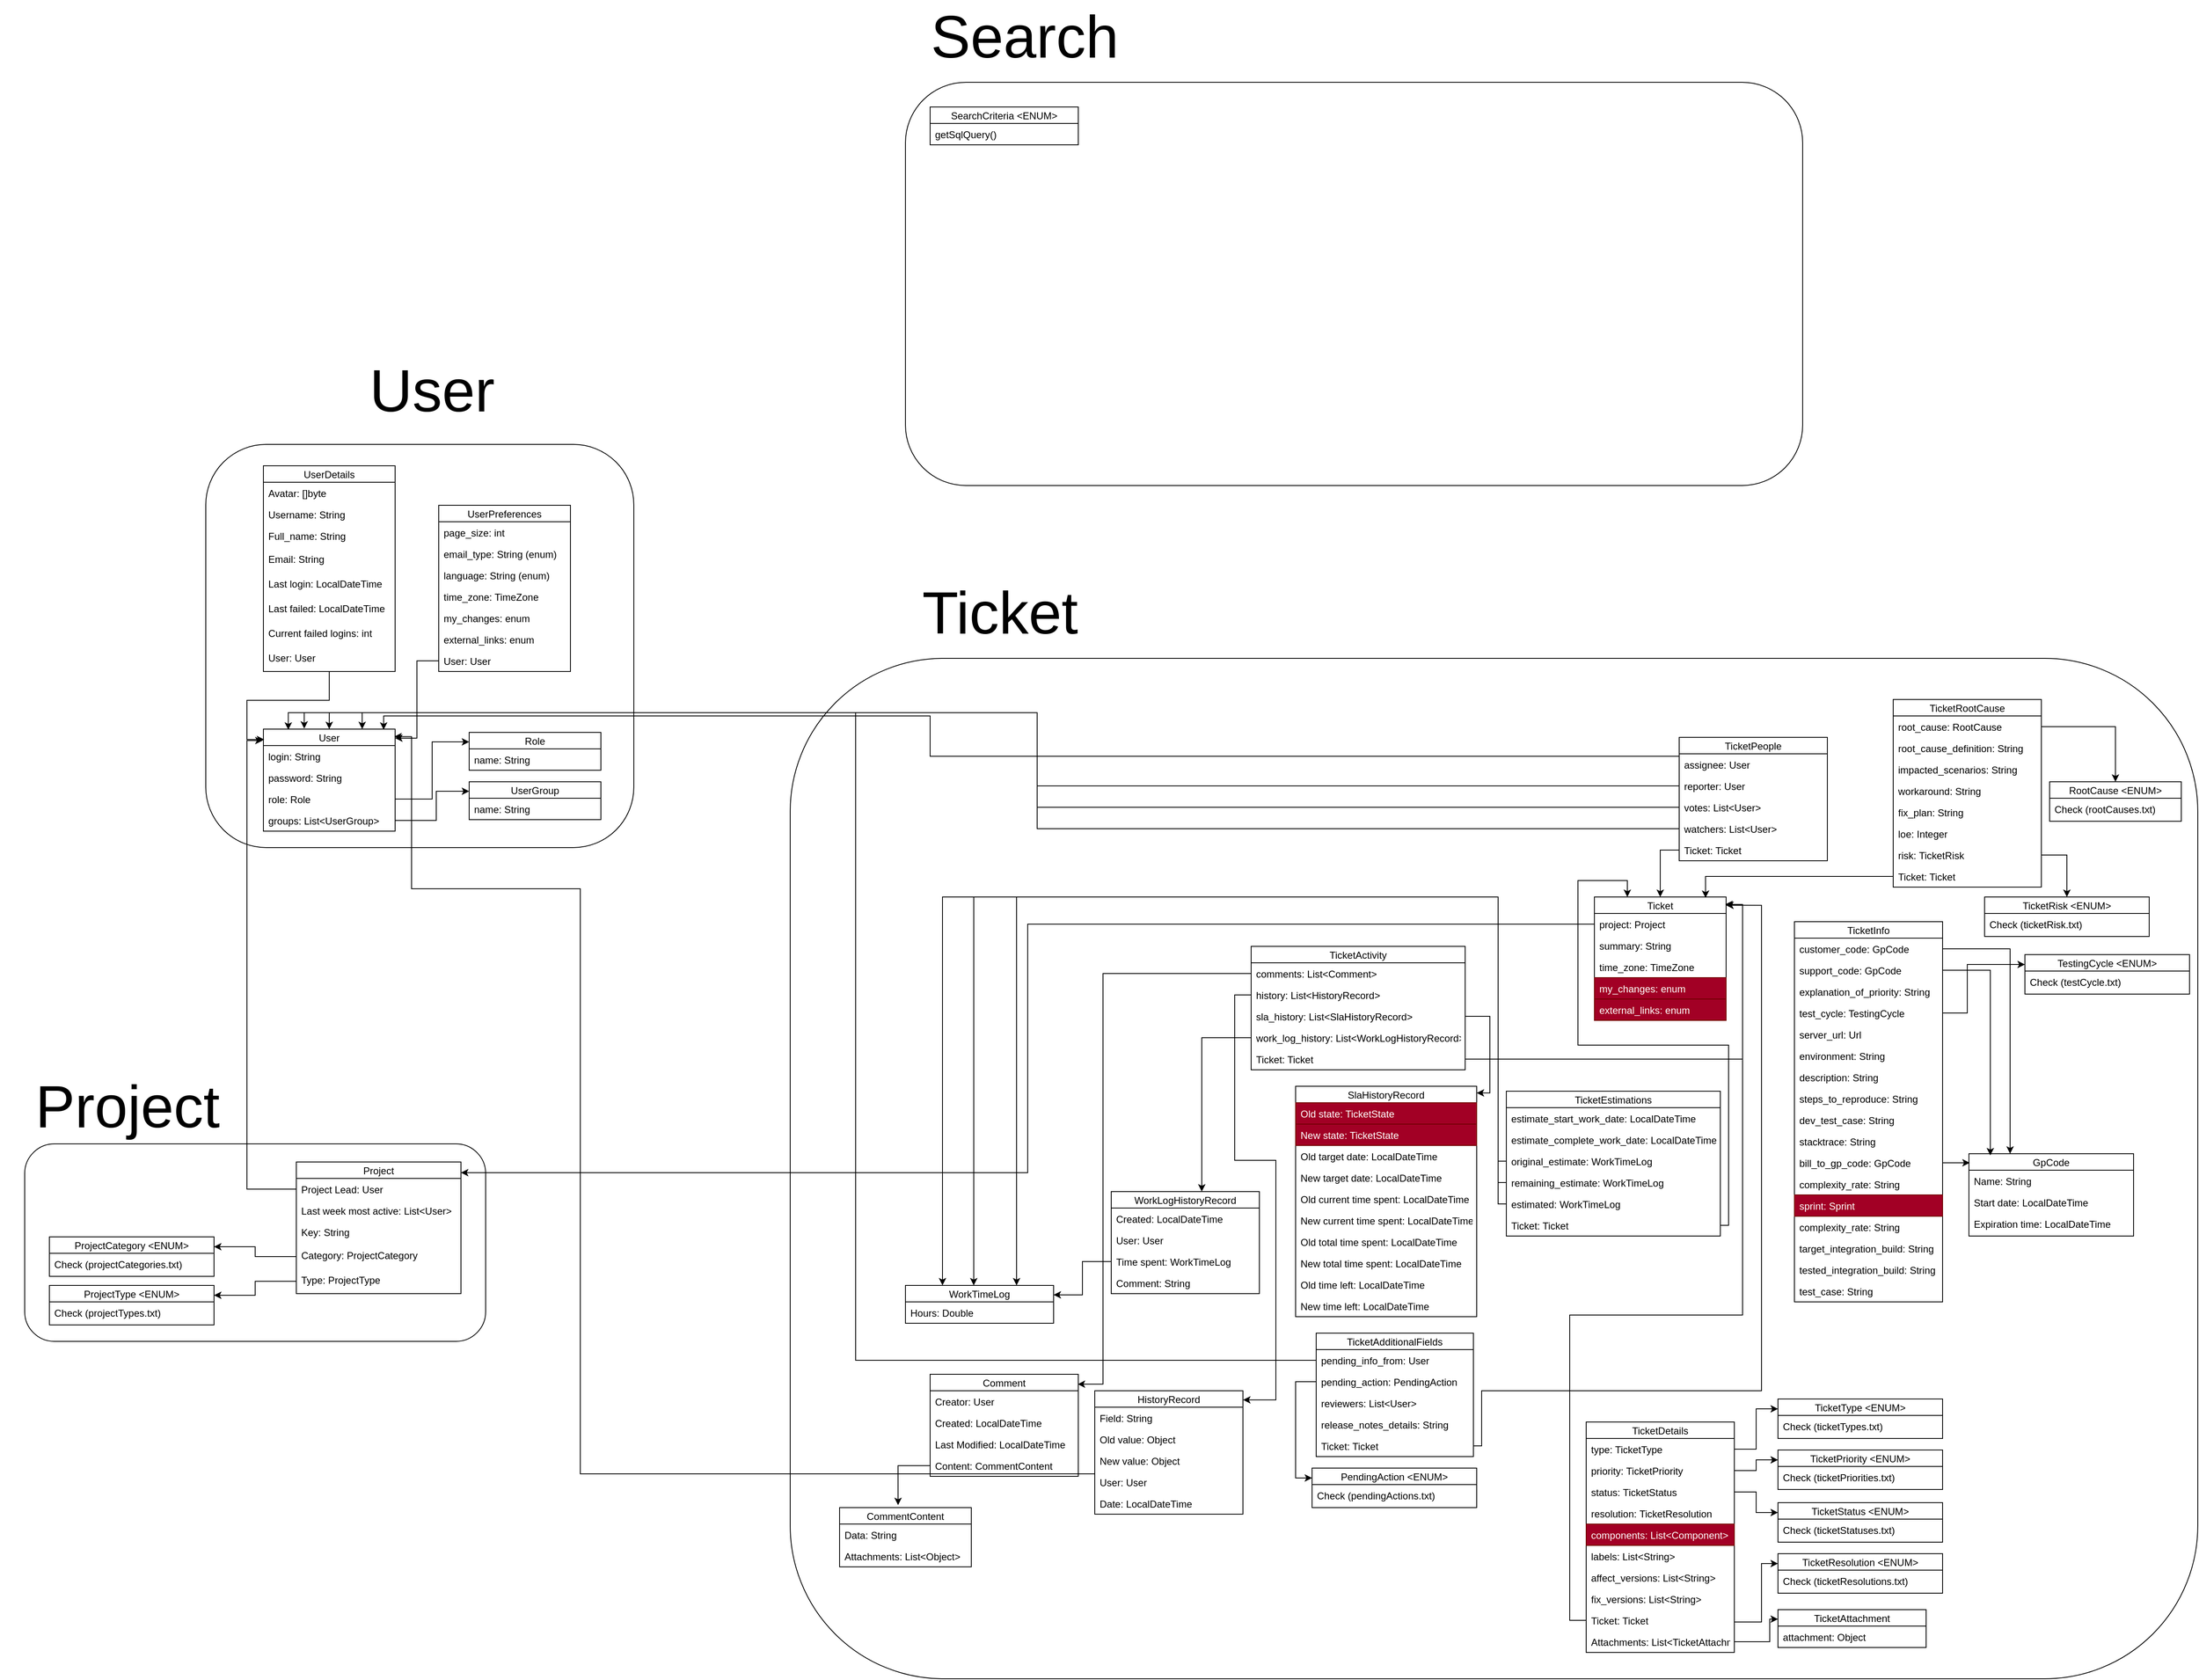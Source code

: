 <mxfile version="15.5.4" type="embed"><diagram id="T32aekfIllu5dWQNfJEE" name="Page-1"><mxGraphModel dx="2856" dy="3081" grid="1" gridSize="10" guides="1" tooltips="1" connect="1" arrows="1" fold="1" page="1" pageScale="1" pageWidth="827" pageHeight="1169" math="0" shadow="0"><root><mxCell id="0"/><mxCell id="1" parent="0"/><mxCell id="2G7QyxXY0g-MNs9BxpqW-143" value="" style="rounded=1;whiteSpace=wrap;html=1;" parent="1" vertex="1"><mxGeometry x="90" y="-1420" width="1710" height="1240" as="geometry"/></mxCell><mxCell id="2G7QyxXY0g-MNs9BxpqW-136" value="" style="rounded=1;whiteSpace=wrap;html=1;" parent="1" vertex="1"><mxGeometry x="-840" y="-830" width="560" height="240" as="geometry"/></mxCell><mxCell id="2G7QyxXY0g-MNs9BxpqW-134" value="" style="rounded=1;whiteSpace=wrap;html=1;" parent="1" vertex="1"><mxGeometry x="-620" y="-1680" width="520" height="490" as="geometry"/></mxCell><mxCell id="2G7QyxXY0g-MNs9BxpqW-76" style="edgeStyle=orthogonalEdgeStyle;rounded=0;orthogonalLoop=1;jettySize=auto;html=1;entryX=1;entryY=0.081;entryDx=0;entryDy=0;entryPerimeter=0;" parent="1" source="Ooq9MZfTdX-30O_yYHVG-53" target="2G7QyxXY0g-MNs9BxpqW-2" edge="1"><mxGeometry relative="1" as="geometry"/></mxCell><mxCell id="2G7QyxXY0g-MNs9BxpqW-78" style="edgeStyle=orthogonalEdgeStyle;rounded=0;orthogonalLoop=1;jettySize=auto;html=1;entryX=1;entryY=0.25;entryDx=0;entryDy=0;" parent="1" source="2G7QyxXY0g-MNs9BxpqW-6" target="2G7QyxXY0g-MNs9BxpqW-19" edge="1"><mxGeometry relative="1" as="geometry"/></mxCell><mxCell id="2G7QyxXY0g-MNs9BxpqW-79" style="edgeStyle=orthogonalEdgeStyle;rounded=0;orthogonalLoop=1;jettySize=auto;html=1;entryX=1;entryY=0.25;entryDx=0;entryDy=0;" parent="1" source="2G7QyxXY0g-MNs9BxpqW-35" target="2G7QyxXY0g-MNs9BxpqW-37" edge="1"><mxGeometry relative="1" as="geometry"/></mxCell><mxCell id="2G7QyxXY0g-MNs9BxpqW-80" style="edgeStyle=orthogonalEdgeStyle;rounded=0;orthogonalLoop=1;jettySize=auto;html=1;entryX=-0.006;entryY=0.112;entryDx=0;entryDy=0;entryPerimeter=0;" parent="1" source="2G7QyxXY0g-MNs9BxpqW-3" target="Ooq9MZfTdX-30O_yYHVG-12" edge="1"><mxGeometry relative="1" as="geometry"/></mxCell><mxCell id="2G7QyxXY0g-MNs9BxpqW-81" style="edgeStyle=orthogonalEdgeStyle;rounded=0;orthogonalLoop=1;jettySize=auto;html=1;entryX=0;entryY=0.25;entryDx=0;entryDy=0;" parent="1" source="Ooq9MZfTdX-30O_yYHVG-46" target="Ooq9MZfTdX-30O_yYHVG-47" edge="1"><mxGeometry relative="1" as="geometry"/></mxCell><mxCell id="2G7QyxXY0g-MNs9BxpqW-83" style="edgeStyle=orthogonalEdgeStyle;rounded=0;orthogonalLoop=1;jettySize=auto;html=1;entryX=0.006;entryY=0.102;entryDx=0;entryDy=0;entryPerimeter=0;" parent="1" source="Ooq9MZfTdX-30O_yYHVG-2" target="Ooq9MZfTdX-30O_yYHVG-12" edge="1"><mxGeometry relative="1" as="geometry"/></mxCell><mxCell id="2G7QyxXY0g-MNs9BxpqW-86" style="edgeStyle=orthogonalEdgeStyle;rounded=0;orthogonalLoop=1;jettySize=auto;html=1;entryX=0;entryY=0.25;entryDx=0;entryDy=0;" parent="1" source="2G7QyxXY0g-MNs9BxpqW-84" target="Ooq9MZfTdX-30O_yYHVG-39" edge="1"><mxGeometry relative="1" as="geometry"><Array as="points"><mxPoint x="-340" y="-1223"/><mxPoint x="-340" y="-1259"/></Array></mxGeometry></mxCell><mxCell id="2G7QyxXY0g-MNs9BxpqW-88" style="edgeStyle=orthogonalEdgeStyle;rounded=0;orthogonalLoop=1;jettySize=auto;html=1;entryX=1;entryY=0.089;entryDx=0;entryDy=0;entryPerimeter=0;" parent="1" source="2G7QyxXY0g-MNs9BxpqW-87" target="Ooq9MZfTdX-30O_yYHVG-12" edge="1"><mxGeometry relative="1" as="geometry"/></mxCell><mxCell id="2G7QyxXY0g-MNs9BxpqW-90" style="edgeStyle=orthogonalEdgeStyle;rounded=0;orthogonalLoop=1;jettySize=auto;html=1;entryX=1;entryY=0.067;entryDx=0;entryDy=0;entryPerimeter=0;" parent="1" source="2G7QyxXY0g-MNs9BxpqW-89" target="Ooq9MZfTdX-30O_yYHVG-51" edge="1"><mxGeometry relative="1" as="geometry"><Array as="points"><mxPoint x="930" y="-463"/><mxPoint x="930" y="-530"/><mxPoint x="1270" y="-530"/><mxPoint x="1270" y="-1120"/></Array></mxGeometry></mxCell><mxCell id="2G7QyxXY0g-MNs9BxpqW-92" style="edgeStyle=orthogonalEdgeStyle;rounded=0;orthogonalLoop=1;jettySize=auto;html=1;entryX=0.994;entryY=0.06;entryDx=0;entryDy=0;entryPerimeter=0;" parent="1" source="2G7QyxXY0g-MNs9BxpqW-91" target="Ooq9MZfTdX-30O_yYHVG-51" edge="1"><mxGeometry relative="1" as="geometry"/></mxCell><mxCell id="2G7QyxXY0g-MNs9BxpqW-94" style="edgeStyle=orthogonalEdgeStyle;rounded=0;orthogonalLoop=1;jettySize=auto;html=1;entryX=1;entryY=0.067;entryDx=0;entryDy=0;entryPerimeter=0;" parent="1" source="2G7QyxXY0g-MNs9BxpqW-93" target="Ooq9MZfTdX-30O_yYHVG-51" edge="1"><mxGeometry relative="1" as="geometry"/></mxCell><mxCell id="2G7QyxXY0g-MNs9BxpqW-95" style="edgeStyle=orthogonalEdgeStyle;rounded=0;orthogonalLoop=1;jettySize=auto;html=1;entryX=0;entryY=0.25;entryDx=0;entryDy=0;" parent="1" source="Ooq9MZfTdX-30O_yYHVG-66" target="2G7QyxXY0g-MNs9BxpqW-33" edge="1"><mxGeometry relative="1" as="geometry"/></mxCell><mxCell id="2G7QyxXY0g-MNs9BxpqW-98" style="edgeStyle=orthogonalEdgeStyle;rounded=0;orthogonalLoop=1;jettySize=auto;html=1;entryX=0;entryY=0.25;entryDx=0;entryDy=0;" parent="1" source="2G7QyxXY0g-MNs9BxpqW-97" target="Ooq9MZfTdX-30O_yYHVG-87" edge="1"><mxGeometry relative="1" as="geometry"><Array as="points"><mxPoint x="1280" y="-225"/><mxPoint x="1280" y="-252"/></Array></mxGeometry></mxCell><mxCell id="2G7QyxXY0g-MNs9BxpqW-102" style="edgeStyle=orthogonalEdgeStyle;rounded=0;orthogonalLoop=1;jettySize=auto;html=1;entryX=0.444;entryY=-0.042;entryDx=0;entryDy=0;entryPerimeter=0;" parent="1" source="2G7QyxXY0g-MNs9BxpqW-44" target="2G7QyxXY0g-MNs9BxpqW-45" edge="1"><mxGeometry relative="1" as="geometry"/></mxCell><mxCell id="2G7QyxXY0g-MNs9BxpqW-104" style="edgeStyle=orthogonalEdgeStyle;rounded=0;orthogonalLoop=1;jettySize=auto;html=1;entryX=0.25;entryY=0;entryDx=0;entryDy=0;" parent="1" source="Ooq9MZfTdX-30O_yYHVG-76" target="2G7QyxXY0g-MNs9BxpqW-25" edge="1"><mxGeometry relative="1" as="geometry"/></mxCell><mxCell id="2G7QyxXY0g-MNs9BxpqW-105" style="edgeStyle=orthogonalEdgeStyle;rounded=0;orthogonalLoop=1;jettySize=auto;html=1;entryX=0.13;entryY=0.02;entryDx=0;entryDy=0;entryPerimeter=0;" parent="1" source="Ooq9MZfTdX-30O_yYHVG-77" target="2G7QyxXY0g-MNs9BxpqW-25" edge="1"><mxGeometry relative="1" as="geometry"/></mxCell><mxCell id="2G7QyxXY0g-MNs9BxpqW-106" style="edgeStyle=orthogonalEdgeStyle;rounded=0;orthogonalLoop=1;jettySize=auto;html=1;entryX=0.005;entryY=0.11;entryDx=0;entryDy=0;entryPerimeter=0;" parent="1" source="Ooq9MZfTdX-30O_yYHVG-86" target="2G7QyxXY0g-MNs9BxpqW-25" edge="1"><mxGeometry relative="1" as="geometry"/></mxCell><mxCell id="2G7QyxXY0g-MNs9BxpqW-107" style="edgeStyle=orthogonalEdgeStyle;rounded=0;orthogonalLoop=1;jettySize=auto;html=1;entryX=0.996;entryY=0.097;entryDx=0;entryDy=0;entryPerimeter=0;" parent="1" source="Ooq9MZfTdX-30O_yYHVG-135" target="2G7QyxXY0g-MNs9BxpqW-40" edge="1"><mxGeometry relative="1" as="geometry"><Array as="points"><mxPoint x="470" y="-1037"/><mxPoint x="470" y="-538"/></Array></mxGeometry></mxCell><mxCell id="2G7QyxXY0g-MNs9BxpqW-108" style="edgeStyle=orthogonalEdgeStyle;rounded=0;orthogonalLoop=1;jettySize=auto;html=1;entryX=1.001;entryY=0.074;entryDx=0;entryDy=0;entryPerimeter=0;" parent="1" source="Ooq9MZfTdX-30O_yYHVG-137" target="2G7QyxXY0g-MNs9BxpqW-51" edge="1"><mxGeometry relative="1" as="geometry"><Array as="points"><mxPoint x="630" y="-1011"/><mxPoint x="630" y="-810"/><mxPoint x="680" y="-810"/><mxPoint x="680" y="-519"/></Array></mxGeometry></mxCell><mxCell id="2G7QyxXY0g-MNs9BxpqW-109" style="edgeStyle=orthogonalEdgeStyle;rounded=0;orthogonalLoop=1;jettySize=auto;html=1;" parent="1" source="Ooq9MZfTdX-30O_yYHVG-144" target="2G7QyxXY0g-MNs9BxpqW-69" edge="1"><mxGeometry relative="1" as="geometry"><Array as="points"><mxPoint x="590" y="-959"/></Array></mxGeometry></mxCell><mxCell id="2G7QyxXY0g-MNs9BxpqW-110" style="edgeStyle=orthogonalEdgeStyle;rounded=0;orthogonalLoop=1;jettySize=auto;html=1;entryX=1;entryY=0.029;entryDx=0;entryDy=0;entryPerimeter=0;" parent="1" source="Ooq9MZfTdX-30O_yYHVG-138" target="2G7QyxXY0g-MNs9BxpqW-56" edge="1"><mxGeometry relative="1" as="geometry"><Array as="points"><mxPoint x="940" y="-985"/><mxPoint x="940" y="-892"/></Array></mxGeometry></mxCell><mxCell id="2G7QyxXY0g-MNs9BxpqW-112" style="edgeStyle=orthogonalEdgeStyle;rounded=0;orthogonalLoop=1;jettySize=auto;html=1;entryX=0.5;entryY=0;entryDx=0;entryDy=0;" parent="1" source="2G7QyxXY0g-MNs9BxpqW-111" target="Ooq9MZfTdX-30O_yYHVG-51" edge="1"><mxGeometry relative="1" as="geometry"/></mxCell><mxCell id="2G7QyxXY0g-MNs9BxpqW-113" style="edgeStyle=orthogonalEdgeStyle;rounded=0;orthogonalLoop=1;jettySize=auto;html=1;entryX=0.913;entryY=0.006;entryDx=0;entryDy=0;entryPerimeter=0;exitX=0;exitY=0.5;exitDx=0;exitDy=0;" parent="1" source="Ooq9MZfTdX-30O_yYHVG-102" target="Ooq9MZfTdX-30O_yYHVG-12" edge="1"><mxGeometry relative="1" as="geometry"><mxPoint x="-411" y="-1335" as="targetPoint"/><Array as="points"><mxPoint x="260" y="-1301"/><mxPoint x="260" y="-1350"/><mxPoint x="-404" y="-1350"/></Array></mxGeometry></mxCell><mxCell id="2G7QyxXY0g-MNs9BxpqW-114" style="edgeStyle=orthogonalEdgeStyle;rounded=0;orthogonalLoop=1;jettySize=auto;html=1;entryX=0.75;entryY=0;entryDx=0;entryDy=0;" parent="1" source="Ooq9MZfTdX-30O_yYHVG-103" target="Ooq9MZfTdX-30O_yYHVG-12" edge="1"><mxGeometry relative="1" as="geometry"/></mxCell><mxCell id="2G7QyxXY0g-MNs9BxpqW-115" style="edgeStyle=orthogonalEdgeStyle;rounded=0;orthogonalLoop=1;jettySize=auto;html=1;entryX=0.5;entryY=0;entryDx=0;entryDy=0;" parent="1" source="Ooq9MZfTdX-30O_yYHVG-104" target="Ooq9MZfTdX-30O_yYHVG-12" edge="1"><mxGeometry relative="1" as="geometry"><mxPoint x="-390" y="-1160" as="targetPoint"/></mxGeometry></mxCell><mxCell id="2G7QyxXY0g-MNs9BxpqW-116" style="edgeStyle=orthogonalEdgeStyle;rounded=0;orthogonalLoop=1;jettySize=auto;html=1;entryX=0.189;entryY=0.006;entryDx=0;entryDy=0;entryPerimeter=0;" parent="1" source="Ooq9MZfTdX-30O_yYHVG-105" target="Ooq9MZfTdX-30O_yYHVG-12" edge="1"><mxGeometry relative="1" as="geometry"/></mxCell><mxCell id="2G7QyxXY0g-MNs9BxpqW-120" style="edgeStyle=orthogonalEdgeStyle;rounded=0;orthogonalLoop=1;jettySize=auto;html=1;entryX=0.844;entryY=0.007;entryDx=0;entryDy=0;entryPerimeter=0;" parent="1" source="2G7QyxXY0g-MNs9BxpqW-119" target="Ooq9MZfTdX-30O_yYHVG-51" edge="1"><mxGeometry relative="1" as="geometry"/></mxCell><mxCell id="2G7QyxXY0g-MNs9BxpqW-129" style="edgeStyle=orthogonalEdgeStyle;rounded=0;orthogonalLoop=1;jettySize=auto;html=1;entryX=0;entryY=0.25;entryDx=0;entryDy=0;exitX=1;exitY=0.5;exitDx=0;exitDy=0;" parent="1" source="Ooq9MZfTdX-30O_yYHVG-69" target="2G7QyxXY0g-MNs9BxpqW-127" edge="1"><mxGeometry relative="1" as="geometry"><Array as="points"><mxPoint x="1237" y="-249"/><mxPoint x="1270" y="-249"/><mxPoint x="1270" y="-320"/></Array></mxGeometry></mxCell><mxCell id="2G7QyxXY0g-MNs9BxpqW-132" style="edgeStyle=orthogonalEdgeStyle;rounded=0;orthogonalLoop=1;jettySize=auto;html=1;entryX=0.5;entryY=0;entryDx=0;entryDy=0;" parent="1" source="Ooq9MZfTdX-30O_yYHVG-123" target="2G7QyxXY0g-MNs9BxpqW-130" edge="1"><mxGeometry relative="1" as="geometry"/></mxCell><mxCell id="2G7QyxXY0g-MNs9BxpqW-133" style="edgeStyle=orthogonalEdgeStyle;rounded=0;orthogonalLoop=1;jettySize=auto;html=1;entryX=0.31;entryY=-0.005;entryDx=0;entryDy=0;entryPerimeter=0;" parent="1" source="Ooq9MZfTdX-30O_yYHVG-125" target="Ooq9MZfTdX-30O_yYHVG-12" edge="1"><mxGeometry relative="1" as="geometry"/></mxCell><mxCell id="2G7QyxXY0g-MNs9BxpqW-2" value="Project" style="swimlane;fontStyle=0;childLayout=stackLayout;horizontal=1;startSize=20;fillColor=none;horizontalStack=0;resizeParent=1;resizeParentMax=0;resizeLast=0;collapsible=1;marginBottom=0;" parent="1" vertex="1"><mxGeometry x="-510" y="-808" width="200" height="160" as="geometry"><mxRectangle x="10" y="-1210" width="100" height="26" as="alternateBounds"/></mxGeometry></mxCell><mxCell id="2G7QyxXY0g-MNs9BxpqW-3" value="Project Lead: User" style="text;strokeColor=none;fillColor=none;align=left;verticalAlign=top;spacingLeft=4;spacingRight=4;overflow=hidden;rotatable=0;points=[[0,0.5],[1,0.5]];portConstraint=eastwest;" parent="2G7QyxXY0g-MNs9BxpqW-2" vertex="1"><mxGeometry y="20" width="200" height="26" as="geometry"/></mxCell><mxCell id="2G7QyxXY0g-MNs9BxpqW-4" value="Last week most active: List&lt;User&gt;" style="text;strokeColor=none;fillColor=none;align=left;verticalAlign=top;spacingLeft=4;spacingRight=4;overflow=hidden;rotatable=0;points=[[0,0.5],[1,0.5]];portConstraint=eastwest;" parent="2G7QyxXY0g-MNs9BxpqW-2" vertex="1"><mxGeometry y="46" width="200" height="26" as="geometry"/></mxCell><mxCell id="2G7QyxXY0g-MNs9BxpqW-5" value="Key: String" style="text;strokeColor=none;fillColor=none;align=left;verticalAlign=top;spacingLeft=4;spacingRight=4;overflow=hidden;rotatable=0;points=[[0,0.5],[1,0.5]];portConstraint=eastwest;" parent="2G7QyxXY0g-MNs9BxpqW-2" vertex="1"><mxGeometry y="72" width="200" height="28" as="geometry"/></mxCell><mxCell id="2G7QyxXY0g-MNs9BxpqW-6" value="Category: ProjectCategory" style="text;strokeColor=none;fillColor=none;align=left;verticalAlign=top;spacingLeft=4;spacingRight=4;overflow=hidden;rotatable=0;points=[[0,0.5],[1,0.5]];portConstraint=eastwest;" parent="2G7QyxXY0g-MNs9BxpqW-2" vertex="1"><mxGeometry y="100" width="200" height="30" as="geometry"/></mxCell><mxCell id="2G7QyxXY0g-MNs9BxpqW-35" value="Type: ProjectType" style="text;strokeColor=none;fillColor=none;align=left;verticalAlign=top;spacingLeft=4;spacingRight=4;overflow=hidden;rotatable=0;points=[[0,0.5],[1,0.5]];portConstraint=eastwest;" parent="2G7QyxXY0g-MNs9BxpqW-2" vertex="1"><mxGeometry y="130" width="200" height="30" as="geometry"/></mxCell><mxCell id="2G7QyxXY0g-MNs9BxpqW-19" value="ProjectCategory &lt;ENUM&gt;" style="swimlane;fontStyle=0;childLayout=stackLayout;horizontal=1;startSize=20;fillColor=none;horizontalStack=0;resizeParent=1;resizeParentMax=0;resizeLast=0;collapsible=1;marginBottom=0;" parent="1" vertex="1"><mxGeometry x="-810" y="-717" width="200" height="48" as="geometry"><mxRectangle x="10" y="-1210" width="100" height="26" as="alternateBounds"/></mxGeometry></mxCell><mxCell id="2G7QyxXY0g-MNs9BxpqW-22" value="Check (projectCategories.txt)&#10;" style="text;strokeColor=none;fillColor=none;align=left;verticalAlign=top;spacingLeft=4;spacingRight=4;overflow=hidden;rotatable=0;points=[[0,0.5],[1,0.5]];portConstraint=eastwest;" parent="2G7QyxXY0g-MNs9BxpqW-19" vertex="1"><mxGeometry y="20" width="200" height="28" as="geometry"/></mxCell><mxCell id="2G7QyxXY0g-MNs9BxpqW-37" value="ProjectType &lt;ENUM&gt;" style="swimlane;fontStyle=0;childLayout=stackLayout;horizontal=1;startSize=20;fillColor=none;horizontalStack=0;resizeParent=1;resizeParentMax=0;resizeLast=0;collapsible=1;marginBottom=0;" parent="1" vertex="1"><mxGeometry x="-810" y="-658" width="200" height="48" as="geometry"><mxRectangle x="10" y="-1210" width="100" height="26" as="alternateBounds"/></mxGeometry></mxCell><mxCell id="2G7QyxXY0g-MNs9BxpqW-38" value="Check (projectTypes.txt)&#10;" style="text;strokeColor=none;fillColor=none;align=left;verticalAlign=top;spacingLeft=4;spacingRight=4;overflow=hidden;rotatable=0;points=[[0,0.5],[1,0.5]];portConstraint=eastwest;" parent="2G7QyxXY0g-MNs9BxpqW-37" vertex="1"><mxGeometry y="20" width="200" height="28" as="geometry"/></mxCell><mxCell id="Ooq9MZfTdX-30O_yYHVG-12" value="User" style="swimlane;fontStyle=0;childLayout=stackLayout;horizontal=1;startSize=20;fillColor=none;horizontalStack=0;resizeParent=1;resizeParentMax=0;resizeLast=0;collapsible=1;marginBottom=0;" parent="1" vertex="1"><mxGeometry x="-550" y="-1334" width="160" height="124" as="geometry"><mxRectangle x="10" y="-1210" width="100" height="26" as="alternateBounds"/></mxGeometry></mxCell><mxCell id="Ooq9MZfTdX-30O_yYHVG-13" value="login: String" style="text;strokeColor=none;fillColor=none;align=left;verticalAlign=top;spacingLeft=4;spacingRight=4;overflow=hidden;rotatable=0;points=[[0,0.5],[1,0.5]];portConstraint=eastwest;" parent="Ooq9MZfTdX-30O_yYHVG-12" vertex="1"><mxGeometry y="20" width="160" height="26" as="geometry"/></mxCell><mxCell id="Ooq9MZfTdX-30O_yYHVG-14" value="password: String" style="text;strokeColor=none;fillColor=none;align=left;verticalAlign=top;spacingLeft=4;spacingRight=4;overflow=hidden;rotatable=0;points=[[0,0.5],[1,0.5]];portConstraint=eastwest;" parent="Ooq9MZfTdX-30O_yYHVG-12" vertex="1"><mxGeometry y="46" width="160" height="26" as="geometry"/></mxCell><mxCell id="Ooq9MZfTdX-30O_yYHVG-46" value="role: Role" style="text;strokeColor=none;fillColor=none;align=left;verticalAlign=top;spacingLeft=4;spacingRight=4;overflow=hidden;rotatable=0;points=[[0,0.5],[1,0.5]];portConstraint=eastwest;" parent="Ooq9MZfTdX-30O_yYHVG-12" vertex="1"><mxGeometry y="72" width="160" height="26" as="geometry"/></mxCell><mxCell id="2G7QyxXY0g-MNs9BxpqW-84" value="groups: List&lt;UserGroup&gt;" style="text;strokeColor=none;fillColor=none;align=left;verticalAlign=top;spacingLeft=4;spacingRight=4;overflow=hidden;rotatable=0;points=[[0,0.5],[1,0.5]];portConstraint=eastwest;" parent="Ooq9MZfTdX-30O_yYHVG-12" vertex="1"><mxGeometry y="98" width="160" height="26" as="geometry"/></mxCell><mxCell id="Ooq9MZfTdX-30O_yYHVG-2" value="UserDetails" style="swimlane;fontStyle=0;childLayout=stackLayout;horizontal=1;startSize=20;fillColor=none;horizontalStack=0;resizeParent=1;resizeParentMax=0;resizeLast=0;collapsible=1;marginBottom=0;" parent="1" vertex="1"><mxGeometry x="-550" y="-1654" width="160" height="250" as="geometry"><mxRectangle x="10" y="-1210" width="100" height="26" as="alternateBounds"/></mxGeometry></mxCell><mxCell id="Ooq9MZfTdX-30O_yYHVG-3" value="Avatar: []byte" style="text;strokeColor=none;fillColor=none;align=left;verticalAlign=top;spacingLeft=4;spacingRight=4;overflow=hidden;rotatable=0;points=[[0,0.5],[1,0.5]];portConstraint=eastwest;" parent="Ooq9MZfTdX-30O_yYHVG-2" vertex="1"><mxGeometry y="20" width="160" height="26" as="geometry"/></mxCell><mxCell id="Ooq9MZfTdX-30O_yYHVG-4" value="Username: String" style="text;strokeColor=none;fillColor=none;align=left;verticalAlign=top;spacingLeft=4;spacingRight=4;overflow=hidden;rotatable=0;points=[[0,0.5],[1,0.5]];portConstraint=eastwest;" parent="Ooq9MZfTdX-30O_yYHVG-2" vertex="1"><mxGeometry y="46" width="160" height="26" as="geometry"/></mxCell><mxCell id="Ooq9MZfTdX-30O_yYHVG-5" value="Full_name: String" style="text;strokeColor=none;fillColor=none;align=left;verticalAlign=top;spacingLeft=4;spacingRight=4;overflow=hidden;rotatable=0;points=[[0,0.5],[1,0.5]];portConstraint=eastwest;" parent="Ooq9MZfTdX-30O_yYHVG-2" vertex="1"><mxGeometry y="72" width="160" height="28" as="geometry"/></mxCell><mxCell id="Ooq9MZfTdX-30O_yYHVG-7" value="Email: String" style="text;strokeColor=none;fillColor=none;align=left;verticalAlign=top;spacingLeft=4;spacingRight=4;overflow=hidden;rotatable=0;points=[[0,0.5],[1,0.5]];portConstraint=eastwest;" parent="Ooq9MZfTdX-30O_yYHVG-2" vertex="1"><mxGeometry y="100" width="160" height="30" as="geometry"/></mxCell><mxCell id="Ooq9MZfTdX-30O_yYHVG-9" value="Last login: LocalDateTime" style="text;strokeColor=none;fillColor=none;align=left;verticalAlign=top;spacingLeft=4;spacingRight=4;overflow=hidden;rotatable=0;points=[[0,0.5],[1,0.5]];portConstraint=eastwest;" parent="Ooq9MZfTdX-30O_yYHVG-2" vertex="1"><mxGeometry y="130" width="160" height="30" as="geometry"/></mxCell><mxCell id="Ooq9MZfTdX-30O_yYHVG-10" value="Last failed: LocalDateTime" style="text;strokeColor=none;fillColor=none;align=left;verticalAlign=top;spacingLeft=4;spacingRight=4;overflow=hidden;rotatable=0;points=[[0,0.5],[1,0.5]];portConstraint=eastwest;" parent="Ooq9MZfTdX-30O_yYHVG-2" vertex="1"><mxGeometry y="160" width="160" height="30" as="geometry"/></mxCell><mxCell id="Ooq9MZfTdX-30O_yYHVG-11" value="Current failed logins: int" style="text;strokeColor=none;fillColor=none;align=left;verticalAlign=top;spacingLeft=4;spacingRight=4;overflow=hidden;rotatable=0;points=[[0,0.5],[1,0.5]];portConstraint=eastwest;" parent="Ooq9MZfTdX-30O_yYHVG-2" vertex="1"><mxGeometry y="190" width="160" height="30" as="geometry"/></mxCell><mxCell id="2G7QyxXY0g-MNs9BxpqW-82" value="User: User" style="text;strokeColor=none;fillColor=none;align=left;verticalAlign=top;spacingLeft=4;spacingRight=4;overflow=hidden;rotatable=0;points=[[0,0.5],[1,0.5]];portConstraint=eastwest;" parent="Ooq9MZfTdX-30O_yYHVG-2" vertex="1"><mxGeometry y="220" width="160" height="30" as="geometry"/></mxCell><mxCell id="Ooq9MZfTdX-30O_yYHVG-20" value="UserPreferences" style="swimlane;fontStyle=0;childLayout=stackLayout;horizontal=1;startSize=20;fillColor=none;horizontalStack=0;resizeParent=1;resizeParentMax=0;resizeLast=0;collapsible=1;marginBottom=0;" parent="1" vertex="1"><mxGeometry x="-337" y="-1606" width="160" height="202" as="geometry"><mxRectangle x="10" y="-1210" width="100" height="26" as="alternateBounds"/></mxGeometry></mxCell><mxCell id="Ooq9MZfTdX-30O_yYHVG-21" value="page_size: int" style="text;strokeColor=none;fillColor=none;align=left;verticalAlign=top;spacingLeft=4;spacingRight=4;overflow=hidden;rotatable=0;points=[[0,0.5],[1,0.5]];portConstraint=eastwest;" parent="Ooq9MZfTdX-30O_yYHVG-20" vertex="1"><mxGeometry y="20" width="160" height="26" as="geometry"/></mxCell><mxCell id="Ooq9MZfTdX-30O_yYHVG-22" value="email_type: String (enum)" style="text;strokeColor=none;fillColor=none;align=left;verticalAlign=top;spacingLeft=4;spacingRight=4;overflow=hidden;rotatable=0;points=[[0,0.5],[1,0.5]];portConstraint=eastwest;" parent="Ooq9MZfTdX-30O_yYHVG-20" vertex="1"><mxGeometry y="46" width="160" height="26" as="geometry"/></mxCell><mxCell id="Ooq9MZfTdX-30O_yYHVG-23" value="language: String (enum)" style="text;strokeColor=none;fillColor=none;align=left;verticalAlign=top;spacingLeft=4;spacingRight=4;overflow=hidden;rotatable=0;points=[[0,0.5],[1,0.5]];portConstraint=eastwest;" parent="Ooq9MZfTdX-30O_yYHVG-20" vertex="1"><mxGeometry y="72" width="160" height="26" as="geometry"/></mxCell><mxCell id="Ooq9MZfTdX-30O_yYHVG-24" value="time_zone: TimeZone" style="text;strokeColor=none;fillColor=none;align=left;verticalAlign=top;spacingLeft=4;spacingRight=4;overflow=hidden;rotatable=0;points=[[0,0.5],[1,0.5]];portConstraint=eastwest;" parent="Ooq9MZfTdX-30O_yYHVG-20" vertex="1"><mxGeometry y="98" width="160" height="26" as="geometry"/></mxCell><mxCell id="Ooq9MZfTdX-30O_yYHVG-25" value="my_changes: enum" style="text;strokeColor=none;fillColor=none;align=left;verticalAlign=top;spacingLeft=4;spacingRight=4;overflow=hidden;rotatable=0;points=[[0,0.5],[1,0.5]];portConstraint=eastwest;" parent="Ooq9MZfTdX-30O_yYHVG-20" vertex="1"><mxGeometry y="124" width="160" height="26" as="geometry"/></mxCell><mxCell id="Ooq9MZfTdX-30O_yYHVG-26" value="external_links: enum" style="text;strokeColor=none;fillColor=none;align=left;verticalAlign=top;spacingLeft=4;spacingRight=4;overflow=hidden;rotatable=0;points=[[0,0.5],[1,0.5]];portConstraint=eastwest;" parent="Ooq9MZfTdX-30O_yYHVG-20" vertex="1"><mxGeometry y="150" width="160" height="26" as="geometry"/></mxCell><mxCell id="2G7QyxXY0g-MNs9BxpqW-87" value="User: User" style="text;strokeColor=none;fillColor=none;align=left;verticalAlign=top;spacingLeft=4;spacingRight=4;overflow=hidden;rotatable=0;points=[[0,0.5],[1,0.5]];portConstraint=eastwest;" parent="Ooq9MZfTdX-30O_yYHVG-20" vertex="1"><mxGeometry y="176" width="160" height="26" as="geometry"/></mxCell><mxCell id="Ooq9MZfTdX-30O_yYHVG-47" value="Role" style="swimlane;fontStyle=0;childLayout=stackLayout;horizontal=1;startSize=20;fillColor=none;horizontalStack=0;resizeParent=1;resizeParentMax=0;resizeLast=0;collapsible=1;marginBottom=0;" parent="1" vertex="1"><mxGeometry x="-300" y="-1330" width="160" height="46" as="geometry"><mxRectangle x="10" y="-1210" width="100" height="26" as="alternateBounds"/></mxGeometry></mxCell><mxCell id="Ooq9MZfTdX-30O_yYHVG-48" value="name: String" style="text;strokeColor=none;fillColor=none;align=left;verticalAlign=top;spacingLeft=4;spacingRight=4;overflow=hidden;rotatable=0;points=[[0,0.5],[1,0.5]];portConstraint=eastwest;" parent="Ooq9MZfTdX-30O_yYHVG-47" vertex="1"><mxGeometry y="20" width="160" height="26" as="geometry"/></mxCell><mxCell id="Ooq9MZfTdX-30O_yYHVG-39" value="UserGroup" style="swimlane;fontStyle=0;childLayout=stackLayout;horizontal=1;startSize=20;fillColor=none;horizontalStack=0;resizeParent=1;resizeParentMax=0;resizeLast=0;collapsible=1;marginBottom=0;" parent="1" vertex="1"><mxGeometry x="-300" y="-1270" width="160" height="46" as="geometry"><mxRectangle x="10" y="-1210" width="100" height="26" as="alternateBounds"/></mxGeometry></mxCell><mxCell id="Ooq9MZfTdX-30O_yYHVG-40" value="name: String" style="text;strokeColor=none;fillColor=none;align=left;verticalAlign=top;spacingLeft=4;spacingRight=4;overflow=hidden;rotatable=0;points=[[0,0.5],[1,0.5]];portConstraint=eastwest;" parent="Ooq9MZfTdX-30O_yYHVG-39" vertex="1"><mxGeometry y="20" width="160" height="26" as="geometry"/></mxCell><mxCell id="2G7QyxXY0g-MNs9BxpqW-138" style="edgeStyle=orthogonalEdgeStyle;rounded=0;orthogonalLoop=1;jettySize=auto;html=1;entryX=0;entryY=0.25;entryDx=0;entryDy=0;" parent="1" source="Ooq9MZfTdX-30O_yYHVG-67" target="2G7QyxXY0g-MNs9BxpqW-124" edge="1"><mxGeometry relative="1" as="geometry"/></mxCell><mxCell id="2G7QyxXY0g-MNs9BxpqW-139" style="edgeStyle=orthogonalEdgeStyle;rounded=0;orthogonalLoop=1;jettySize=auto;html=1;entryX=0;entryY=0.25;entryDx=0;entryDy=0;" parent="1" source="Ooq9MZfTdX-30O_yYHVG-68" target="2G7QyxXY0g-MNs9BxpqW-121" edge="1"><mxGeometry relative="1" as="geometry"/></mxCell><mxCell id="2G7QyxXY0g-MNs9BxpqW-140" style="edgeStyle=orthogonalEdgeStyle;rounded=0;orthogonalLoop=1;jettySize=auto;html=1;entryX=0.25;entryY=0;entryDx=0;entryDy=0;exitX=1;exitY=0.5;exitDx=0;exitDy=0;" parent="1" source="2G7QyxXY0g-MNs9BxpqW-117" target="Ooq9MZfTdX-30O_yYHVG-51" edge="1"><mxGeometry relative="1" as="geometry"><Array as="points"><mxPoint x="1230" y="-731"/><mxPoint x="1230" y="-950"/><mxPoint x="1047" y="-950"/><mxPoint x="1047" y="-1150"/><mxPoint x="1107" y="-1150"/></Array></mxGeometry></mxCell><mxCell id="2G7QyxXY0g-MNs9BxpqW-142" style="edgeStyle=orthogonalEdgeStyle;rounded=0;orthogonalLoop=1;jettySize=auto;html=1;entryX=0.994;entryY=0.073;entryDx=0;entryDy=0;entryPerimeter=0;" parent="1" source="2G7QyxXY0g-MNs9BxpqW-55" target="Ooq9MZfTdX-30O_yYHVG-12" edge="1"><mxGeometry relative="1" as="geometry"><Array as="points"><mxPoint x="-165" y="-429"/><mxPoint x="-165" y="-1140"/><mxPoint x="-370" y="-1140"/><mxPoint x="-370" y="-1325"/></Array></mxGeometry></mxCell><mxCell id="Ooq9MZfTdX-30O_yYHVG-101" value="TicketPeople" style="swimlane;fontStyle=0;childLayout=stackLayout;horizontal=1;startSize=20;fillColor=none;horizontalStack=0;resizeParent=1;resizeParentMax=0;resizeLast=0;collapsible=1;marginBottom=0;" parent="1" vertex="1"><mxGeometry x="1170" y="-1324" width="180" height="150" as="geometry"><mxRectangle x="10" y="-1210" width="100" height="26" as="alternateBounds"/></mxGeometry></mxCell><mxCell id="Ooq9MZfTdX-30O_yYHVG-102" value="assignee: User" style="text;strokeColor=none;fillColor=none;align=left;verticalAlign=top;spacingLeft=4;spacingRight=4;overflow=hidden;rotatable=0;points=[[0,0.5],[1,0.5]];portConstraint=eastwest;" parent="Ooq9MZfTdX-30O_yYHVG-101" vertex="1"><mxGeometry y="20" width="180" height="26" as="geometry"/></mxCell><mxCell id="Ooq9MZfTdX-30O_yYHVG-103" value="reporter: User" style="text;strokeColor=none;fillColor=none;align=left;verticalAlign=top;spacingLeft=4;spacingRight=4;overflow=hidden;rotatable=0;points=[[0,0.5],[1,0.5]];portConstraint=eastwest;" parent="Ooq9MZfTdX-30O_yYHVG-101" vertex="1"><mxGeometry y="46" width="180" height="26" as="geometry"/></mxCell><mxCell id="Ooq9MZfTdX-30O_yYHVG-104" value="votes: List&lt;User&gt;" style="text;strokeColor=none;fillColor=none;align=left;verticalAlign=top;spacingLeft=4;spacingRight=4;overflow=hidden;rotatable=0;points=[[0,0.5],[1,0.5]];portConstraint=eastwest;" parent="Ooq9MZfTdX-30O_yYHVG-101" vertex="1"><mxGeometry y="72" width="180" height="26" as="geometry"/></mxCell><mxCell id="Ooq9MZfTdX-30O_yYHVG-105" value="watchers: List&lt;User&gt;" style="text;strokeColor=none;fillColor=none;align=left;verticalAlign=top;spacingLeft=4;spacingRight=4;overflow=hidden;rotatable=0;points=[[0,0.5],[1,0.5]];portConstraint=eastwest;" parent="Ooq9MZfTdX-30O_yYHVG-101" vertex="1"><mxGeometry y="98" width="180" height="26" as="geometry"/></mxCell><mxCell id="2G7QyxXY0g-MNs9BxpqW-111" value="Ticket: Ticket" style="text;strokeColor=none;fillColor=none;align=left;verticalAlign=top;spacingLeft=4;spacingRight=4;overflow=hidden;rotatable=0;points=[[0,0.5],[1,0.5]];portConstraint=eastwest;" parent="Ooq9MZfTdX-30O_yYHVG-101" vertex="1"><mxGeometry y="124" width="180" height="26" as="geometry"/></mxCell><mxCell id="Ooq9MZfTdX-30O_yYHVG-51" value="Ticket" style="swimlane;fontStyle=0;childLayout=stackLayout;horizontal=1;startSize=20;fillColor=none;horizontalStack=0;resizeParent=1;resizeParentMax=0;resizeLast=0;collapsible=1;marginBottom=0;" parent="1" vertex="1"><mxGeometry x="1067" y="-1130" width="160" height="150" as="geometry"><mxRectangle x="10" y="-1210" width="100" height="26" as="alternateBounds"/></mxGeometry></mxCell><mxCell id="Ooq9MZfTdX-30O_yYHVG-53" value="project: Project" style="text;align=left;verticalAlign=top;spacingLeft=4;spacingRight=4;overflow=hidden;rotatable=0;points=[[0,0.5],[1,0.5]];portConstraint=eastwest;" parent="Ooq9MZfTdX-30O_yYHVG-51" vertex="1"><mxGeometry y="20" width="160" height="26" as="geometry"/></mxCell><mxCell id="Ooq9MZfTdX-30O_yYHVG-54" value="summary: String" style="text;strokeColor=none;fillColor=none;align=left;verticalAlign=top;spacingLeft=4;spacingRight=4;overflow=hidden;rotatable=0;points=[[0,0.5],[1,0.5]];portConstraint=eastwest;" parent="Ooq9MZfTdX-30O_yYHVG-51" vertex="1"><mxGeometry y="46" width="160" height="26" as="geometry"/></mxCell><mxCell id="Ooq9MZfTdX-30O_yYHVG-55" value="time_zone: TimeZone" style="text;strokeColor=none;fillColor=none;align=left;verticalAlign=top;spacingLeft=4;spacingRight=4;overflow=hidden;rotatable=0;points=[[0,0.5],[1,0.5]];portConstraint=eastwest;" parent="Ooq9MZfTdX-30O_yYHVG-51" vertex="1"><mxGeometry y="72" width="160" height="26" as="geometry"/></mxCell><mxCell id="Ooq9MZfTdX-30O_yYHVG-56" value="my_changes: enum" style="text;strokeColor=#6F0000;fillColor=#a20025;align=left;verticalAlign=top;spacingLeft=4;spacingRight=4;overflow=hidden;rotatable=0;points=[[0,0.5],[1,0.5]];portConstraint=eastwest;fontColor=#ffffff;" parent="Ooq9MZfTdX-30O_yYHVG-51" vertex="1"><mxGeometry y="98" width="160" height="26" as="geometry"/></mxCell><mxCell id="Ooq9MZfTdX-30O_yYHVG-57" value="external_links: enum" style="text;strokeColor=#6F0000;fillColor=#a20025;align=left;verticalAlign=top;spacingLeft=4;spacingRight=4;overflow=hidden;rotatable=0;points=[[0,0.5],[1,0.5]];portConstraint=eastwest;fontColor=#ffffff;" parent="Ooq9MZfTdX-30O_yYHVG-51" vertex="1"><mxGeometry y="124" width="160" height="26" as="geometry"/></mxCell><mxCell id="Ooq9MZfTdX-30O_yYHVG-134" value="TicketActivity" style="swimlane;fontStyle=0;childLayout=stackLayout;horizontal=1;startSize=20;fillColor=none;horizontalStack=0;resizeParent=1;resizeParentMax=0;resizeLast=0;collapsible=1;marginBottom=0;" parent="1" vertex="1"><mxGeometry x="650" y="-1070" width="260" height="150" as="geometry"><mxRectangle x="10" y="-1210" width="100" height="26" as="alternateBounds"/></mxGeometry></mxCell><mxCell id="Ooq9MZfTdX-30O_yYHVG-135" value="comments: List&lt;Comment&gt;" style="text;align=left;verticalAlign=top;spacingLeft=4;spacingRight=4;overflow=hidden;rotatable=0;points=[[0,0.5],[1,0.5]];portConstraint=eastwest;" parent="Ooq9MZfTdX-30O_yYHVG-134" vertex="1"><mxGeometry y="20" width="260" height="26" as="geometry"/></mxCell><mxCell id="Ooq9MZfTdX-30O_yYHVG-137" value="history: List&lt;HistoryRecord&gt;" style="text;align=left;verticalAlign=top;spacingLeft=4;spacingRight=4;overflow=hidden;rotatable=0;points=[[0,0.5],[1,0.5]];portConstraint=eastwest;" parent="Ooq9MZfTdX-30O_yYHVG-134" vertex="1"><mxGeometry y="46" width="260" height="26" as="geometry"/></mxCell><mxCell id="Ooq9MZfTdX-30O_yYHVG-138" value="sla_history: List&lt;SlaHistoryRecord&gt;" style="text;align=left;verticalAlign=top;spacingLeft=4;spacingRight=4;overflow=hidden;rotatable=0;points=[[0,0.5],[1,0.5]];portConstraint=eastwest;" parent="Ooq9MZfTdX-30O_yYHVG-134" vertex="1"><mxGeometry y="72" width="260" height="26" as="geometry"/></mxCell><mxCell id="Ooq9MZfTdX-30O_yYHVG-144" value="work_log_history: List&lt;WorkLogHistoryRecord&gt;" style="text;strokeColor=none;fillColor=none;align=left;verticalAlign=top;spacingLeft=4;spacingRight=4;overflow=hidden;rotatable=0;points=[[0,0.5],[1,0.5]];portConstraint=eastwest;" parent="Ooq9MZfTdX-30O_yYHVG-134" vertex="1"><mxGeometry y="98" width="260" height="26" as="geometry"/></mxCell><mxCell id="2G7QyxXY0g-MNs9BxpqW-91" value="Ticket: Ticket" style="text;strokeColor=none;fillColor=none;align=left;verticalAlign=top;spacingLeft=4;spacingRight=4;overflow=hidden;rotatable=0;points=[[0,0.5],[1,0.5]];portConstraint=eastwest;" parent="Ooq9MZfTdX-30O_yYHVG-134" vertex="1"><mxGeometry y="124" width="260" height="26" as="geometry"/></mxCell><mxCell id="Ooq9MZfTdX-30O_yYHVG-75" value="TicketInfo" style="swimlane;fontStyle=0;childLayout=stackLayout;horizontal=1;startSize=20;fillColor=none;horizontalStack=0;resizeParent=1;resizeParentMax=0;resizeLast=0;collapsible=1;marginBottom=0;" parent="1" vertex="1"><mxGeometry x="1310" y="-1100" width="180" height="462" as="geometry"><mxRectangle x="10" y="-1210" width="100" height="26" as="alternateBounds"/></mxGeometry></mxCell><mxCell id="Ooq9MZfTdX-30O_yYHVG-76" value="customer_code: GpCode" style="text;align=left;verticalAlign=top;spacingLeft=4;spacingRight=4;overflow=hidden;rotatable=0;points=[[0,0.5],[1,0.5]];portConstraint=eastwest;" parent="Ooq9MZfTdX-30O_yYHVG-75" vertex="1"><mxGeometry y="20" width="180" height="26" as="geometry"/></mxCell><mxCell id="Ooq9MZfTdX-30O_yYHVG-77" value="support_code: GpCode" style="text;align=left;verticalAlign=top;spacingLeft=4;spacingRight=4;overflow=hidden;rotatable=0;points=[[0,0.5],[1,0.5]];portConstraint=eastwest;" parent="Ooq9MZfTdX-30O_yYHVG-75" vertex="1"><mxGeometry y="46" width="180" height="26" as="geometry"/></mxCell><mxCell id="Ooq9MZfTdX-30O_yYHVG-78" value="explanation_of_priority: String" style="text;strokeColor=none;fillColor=none;align=left;verticalAlign=top;spacingLeft=4;spacingRight=4;overflow=hidden;rotatable=0;points=[[0,0.5],[1,0.5]];portConstraint=eastwest;" parent="Ooq9MZfTdX-30O_yYHVG-75" vertex="1"><mxGeometry y="72" width="180" height="26" as="geometry"/></mxCell><mxCell id="Ooq9MZfTdX-30O_yYHVG-79" value="test_cycle: TestingCycle" style="text;align=left;verticalAlign=top;spacingLeft=4;spacingRight=4;overflow=hidden;rotatable=0;points=[[0,0.5],[1,0.5]];portConstraint=eastwest;" parent="Ooq9MZfTdX-30O_yYHVG-75" vertex="1"><mxGeometry y="98" width="180" height="26" as="geometry"/></mxCell><mxCell id="Ooq9MZfTdX-30O_yYHVG-80" value="server_url: Url" style="text;strokeColor=none;fillColor=none;align=left;verticalAlign=top;spacingLeft=4;spacingRight=4;overflow=hidden;rotatable=0;points=[[0,0.5],[1,0.5]];portConstraint=eastwest;" parent="Ooq9MZfTdX-30O_yYHVG-75" vertex="1"><mxGeometry y="124" width="180" height="26" as="geometry"/></mxCell><mxCell id="Ooq9MZfTdX-30O_yYHVG-81" value="environment: String" style="text;strokeColor=none;fillColor=none;align=left;verticalAlign=top;spacingLeft=4;spacingRight=4;overflow=hidden;rotatable=0;points=[[0,0.5],[1,0.5]];portConstraint=eastwest;" parent="Ooq9MZfTdX-30O_yYHVG-75" vertex="1"><mxGeometry y="150" width="180" height="26" as="geometry"/></mxCell><mxCell id="Ooq9MZfTdX-30O_yYHVG-82" value="description: String" style="text;strokeColor=none;fillColor=none;align=left;verticalAlign=top;spacingLeft=4;spacingRight=4;overflow=hidden;rotatable=0;points=[[0,0.5],[1,0.5]];portConstraint=eastwest;" parent="Ooq9MZfTdX-30O_yYHVG-75" vertex="1"><mxGeometry y="176" width="180" height="26" as="geometry"/></mxCell><mxCell id="Ooq9MZfTdX-30O_yYHVG-83" value="steps_to_reproduce: String" style="text;strokeColor=none;fillColor=none;align=left;verticalAlign=top;spacingLeft=4;spacingRight=4;overflow=hidden;rotatable=0;points=[[0,0.5],[1,0.5]];portConstraint=eastwest;" parent="Ooq9MZfTdX-30O_yYHVG-75" vertex="1"><mxGeometry y="202" width="180" height="26" as="geometry"/></mxCell><mxCell id="Ooq9MZfTdX-30O_yYHVG-84" value="dev_test_case: String" style="text;strokeColor=none;fillColor=none;align=left;verticalAlign=top;spacingLeft=4;spacingRight=4;overflow=hidden;rotatable=0;points=[[0,0.5],[1,0.5]];portConstraint=eastwest;" parent="Ooq9MZfTdX-30O_yYHVG-75" vertex="1"><mxGeometry y="228" width="180" height="26" as="geometry"/></mxCell><mxCell id="Ooq9MZfTdX-30O_yYHVG-85" value="stacktrace: String" style="text;strokeColor=none;fillColor=none;align=left;verticalAlign=top;spacingLeft=4;spacingRight=4;overflow=hidden;rotatable=0;points=[[0,0.5],[1,0.5]];portConstraint=eastwest;" parent="Ooq9MZfTdX-30O_yYHVG-75" vertex="1"><mxGeometry y="254" width="180" height="26" as="geometry"/></mxCell><mxCell id="Ooq9MZfTdX-30O_yYHVG-86" value="bill_to_gp_code: GpCode" style="text;strokeColor=none;fillColor=none;align=left;verticalAlign=top;spacingLeft=4;spacingRight=4;overflow=hidden;rotatable=0;points=[[0,0.5],[1,0.5]];portConstraint=eastwest;" parent="Ooq9MZfTdX-30O_yYHVG-75" vertex="1"><mxGeometry y="280" width="180" height="26" as="geometry"/></mxCell><mxCell id="Ooq9MZfTdX-30O_yYHVG-96" value="complexity_rate: String" style="text;strokeColor=none;fillColor=none;align=left;verticalAlign=top;spacingLeft=4;spacingRight=4;overflow=hidden;rotatable=0;points=[[0,0.5],[1,0.5]];portConstraint=eastwest;" parent="Ooq9MZfTdX-30O_yYHVG-75" vertex="1"><mxGeometry y="306" width="180" height="26" as="geometry"/></mxCell><mxCell id="Ooq9MZfTdX-30O_yYHVG-97" value="sprint: Sprint" style="text;strokeColor=#6F0000;fillColor=#a20025;align=left;verticalAlign=top;spacingLeft=4;spacingRight=4;overflow=hidden;rotatable=0;points=[[0,0.5],[1,0.5]];portConstraint=eastwest;fontColor=#ffffff;" parent="Ooq9MZfTdX-30O_yYHVG-75" vertex="1"><mxGeometry y="332" width="180" height="26" as="geometry"/></mxCell><mxCell id="Ooq9MZfTdX-30O_yYHVG-98" value="complexity_rate: String" style="text;strokeColor=none;fillColor=none;align=left;verticalAlign=top;spacingLeft=4;spacingRight=4;overflow=hidden;rotatable=0;points=[[0,0.5],[1,0.5]];portConstraint=eastwest;" parent="Ooq9MZfTdX-30O_yYHVG-75" vertex="1"><mxGeometry y="358" width="180" height="26" as="geometry"/></mxCell><mxCell id="Ooq9MZfTdX-30O_yYHVG-99" value="target_integration_build: String" style="text;strokeColor=none;fillColor=none;align=left;verticalAlign=top;spacingLeft=4;spacingRight=4;overflow=hidden;rotatable=0;points=[[0,0.5],[1,0.5]];portConstraint=eastwest;" parent="Ooq9MZfTdX-30O_yYHVG-75" vertex="1"><mxGeometry y="384" width="180" height="26" as="geometry"/></mxCell><mxCell id="Ooq9MZfTdX-30O_yYHVG-100" value="tested_integration_build: String" style="text;strokeColor=none;fillColor=none;align=left;verticalAlign=top;spacingLeft=4;spacingRight=4;overflow=hidden;rotatable=0;points=[[0,0.5],[1,0.5]];portConstraint=eastwest;" parent="Ooq9MZfTdX-30O_yYHVG-75" vertex="1"><mxGeometry y="410" width="180" height="26" as="geometry"/></mxCell><mxCell id="Ooq9MZfTdX-30O_yYHVG-145" value="test_case: String" style="text;strokeColor=none;fillColor=none;align=left;verticalAlign=top;spacingLeft=4;spacingRight=4;overflow=hidden;rotatable=0;points=[[0,0.5],[1,0.5]];portConstraint=eastwest;" parent="Ooq9MZfTdX-30O_yYHVG-75" vertex="1"><mxGeometry y="436" width="180" height="26" as="geometry"/></mxCell><mxCell id="2G7QyxXY0g-MNs9BxpqW-25" value="GpCode" style="swimlane;fontStyle=0;childLayout=stackLayout;horizontal=1;startSize=20;fillColor=none;horizontalStack=0;resizeParent=1;resizeParentMax=0;resizeLast=0;collapsible=1;marginBottom=0;" parent="1" vertex="1"><mxGeometry x="1522" y="-818" width="200" height="100" as="geometry"><mxRectangle x="10" y="-1210" width="100" height="26" as="alternateBounds"/></mxGeometry></mxCell><mxCell id="2G7QyxXY0g-MNs9BxpqW-26" value="Name: String" style="text;strokeColor=none;fillColor=none;align=left;verticalAlign=top;spacingLeft=4;spacingRight=4;overflow=hidden;rotatable=0;points=[[0,0.5],[1,0.5]];portConstraint=eastwest;" parent="2G7QyxXY0g-MNs9BxpqW-25" vertex="1"><mxGeometry y="20" width="200" height="26" as="geometry"/></mxCell><mxCell id="2G7QyxXY0g-MNs9BxpqW-27" value="Start date: LocalDateTime" style="text;strokeColor=none;fillColor=none;align=left;verticalAlign=top;spacingLeft=4;spacingRight=4;overflow=hidden;rotatable=0;points=[[0,0.5],[1,0.5]];portConstraint=eastwest;" parent="2G7QyxXY0g-MNs9BxpqW-25" vertex="1"><mxGeometry y="46" width="200" height="26" as="geometry"/></mxCell><mxCell id="2G7QyxXY0g-MNs9BxpqW-28" value="Expiration time: LocalDateTime" style="text;strokeColor=none;fillColor=none;align=left;verticalAlign=top;spacingLeft=4;spacingRight=4;overflow=hidden;rotatable=0;points=[[0,0.5],[1,0.5]];portConstraint=eastwest;" parent="2G7QyxXY0g-MNs9BxpqW-25" vertex="1"><mxGeometry y="72" width="200" height="28" as="geometry"/></mxCell><mxCell id="Ooq9MZfTdX-30O_yYHVG-116" value="TicketRootCause" style="swimlane;fontStyle=0;childLayout=stackLayout;horizontal=1;startSize=20;fillColor=none;horizontalStack=0;resizeParent=1;resizeParentMax=0;resizeLast=0;collapsible=1;marginBottom=0;" parent="1" vertex="1"><mxGeometry x="1430" y="-1370" width="180" height="228" as="geometry"><mxRectangle x="10" y="-1210" width="100" height="26" as="alternateBounds"/></mxGeometry></mxCell><mxCell id="Ooq9MZfTdX-30O_yYHVG-117" value="root_cause: RootCause" style="text;align=left;verticalAlign=top;spacingLeft=4;spacingRight=4;overflow=hidden;rotatable=0;points=[[0,0.5],[1,0.5]];portConstraint=eastwest;" parent="Ooq9MZfTdX-30O_yYHVG-116" vertex="1"><mxGeometry y="20" width="180" height="26" as="geometry"/></mxCell><mxCell id="Ooq9MZfTdX-30O_yYHVG-118" value="root_cause_definition: String" style="text;strokeColor=none;fillColor=none;align=left;verticalAlign=top;spacingLeft=4;spacingRight=4;overflow=hidden;rotatable=0;points=[[0,0.5],[1,0.5]];portConstraint=eastwest;" parent="Ooq9MZfTdX-30O_yYHVG-116" vertex="1"><mxGeometry y="46" width="180" height="26" as="geometry"/></mxCell><mxCell id="Ooq9MZfTdX-30O_yYHVG-119" value="impacted_scenarios: String" style="text;strokeColor=none;fillColor=none;align=left;verticalAlign=top;spacingLeft=4;spacingRight=4;overflow=hidden;rotatable=0;points=[[0,0.5],[1,0.5]];portConstraint=eastwest;" parent="Ooq9MZfTdX-30O_yYHVG-116" vertex="1"><mxGeometry y="72" width="180" height="26" as="geometry"/></mxCell><mxCell id="Ooq9MZfTdX-30O_yYHVG-120" value="workaround: String" style="text;strokeColor=none;fillColor=none;align=left;verticalAlign=top;spacingLeft=4;spacingRight=4;overflow=hidden;rotatable=0;points=[[0,0.5],[1,0.5]];portConstraint=eastwest;" parent="Ooq9MZfTdX-30O_yYHVG-116" vertex="1"><mxGeometry y="98" width="180" height="26" as="geometry"/></mxCell><mxCell id="Ooq9MZfTdX-30O_yYHVG-121" value="fix_plan: String" style="text;strokeColor=none;fillColor=none;align=left;verticalAlign=top;spacingLeft=4;spacingRight=4;overflow=hidden;rotatable=0;points=[[0,0.5],[1,0.5]];portConstraint=eastwest;" parent="Ooq9MZfTdX-30O_yYHVG-116" vertex="1"><mxGeometry y="124" width="180" height="26" as="geometry"/></mxCell><mxCell id="Ooq9MZfTdX-30O_yYHVG-122" value="loe: Integer" style="text;strokeColor=none;fillColor=none;align=left;verticalAlign=top;spacingLeft=4;spacingRight=4;overflow=hidden;rotatable=0;points=[[0,0.5],[1,0.5]];portConstraint=eastwest;" parent="Ooq9MZfTdX-30O_yYHVG-116" vertex="1"><mxGeometry y="150" width="180" height="26" as="geometry"/></mxCell><mxCell id="Ooq9MZfTdX-30O_yYHVG-123" value="risk: TicketRisk" style="text;align=left;verticalAlign=top;spacingLeft=4;spacingRight=4;overflow=hidden;rotatable=0;points=[[0,0.5],[1,0.5]];portConstraint=eastwest;" parent="Ooq9MZfTdX-30O_yYHVG-116" vertex="1"><mxGeometry y="176" width="180" height="26" as="geometry"/></mxCell><mxCell id="2G7QyxXY0g-MNs9BxpqW-119" value="Ticket: Ticket" style="text;strokeColor=none;fillColor=none;align=left;verticalAlign=top;spacingLeft=4;spacingRight=4;overflow=hidden;rotatable=0;points=[[0,0.5],[1,0.5]];portConstraint=eastwest;" parent="Ooq9MZfTdX-30O_yYHVG-116" vertex="1"><mxGeometry y="202" width="180" height="26" as="geometry"/></mxCell><mxCell id="2G7QyxXY0g-MNs9BxpqW-130" value="TicketRisk &lt;ENUM&gt;" style="swimlane;fontStyle=0;childLayout=stackLayout;horizontal=1;startSize=20;fillColor=none;horizontalStack=0;resizeParent=1;resizeParentMax=0;resizeLast=0;collapsible=1;marginBottom=0;" parent="1" vertex="1"><mxGeometry x="1541" y="-1130" width="200" height="48" as="geometry"><mxRectangle x="10" y="-1210" width="100" height="26" as="alternateBounds"/></mxGeometry></mxCell><mxCell id="2G7QyxXY0g-MNs9BxpqW-131" value="Check (ticketRisk.txt)&#10;" style="text;strokeColor=none;fillColor=none;align=left;verticalAlign=top;spacingLeft=4;spacingRight=4;overflow=hidden;rotatable=0;points=[[0,0.5],[1,0.5]];portConstraint=eastwest;" parent="2G7QyxXY0g-MNs9BxpqW-130" vertex="1"><mxGeometry y="20" width="200" height="28" as="geometry"/></mxCell><mxCell id="Ooq9MZfTdX-30O_yYHVG-63" value="TicketDetails" style="swimlane;fontStyle=0;childLayout=stackLayout;horizontal=1;startSize=20;fillColor=none;horizontalStack=0;resizeParent=1;resizeParentMax=0;resizeLast=0;collapsible=1;marginBottom=0;" parent="1" vertex="1"><mxGeometry x="1057" y="-492" width="180" height="280" as="geometry"><mxRectangle x="10" y="-1210" width="100" height="26" as="alternateBounds"/></mxGeometry></mxCell><mxCell id="Ooq9MZfTdX-30O_yYHVG-66" value="type: TicketType" style="text;strokeColor=none;fillColor=none;align=left;verticalAlign=top;spacingLeft=4;spacingRight=4;overflow=hidden;rotatable=0;points=[[0,0.5],[1,0.5]];portConstraint=eastwest;" parent="Ooq9MZfTdX-30O_yYHVG-63" vertex="1"><mxGeometry y="20" width="180" height="26" as="geometry"/></mxCell><mxCell id="Ooq9MZfTdX-30O_yYHVG-67" value="priority: TicketPriority" style="text;align=left;verticalAlign=top;spacingLeft=4;spacingRight=4;overflow=hidden;rotatable=0;points=[[0,0.5],[1,0.5]];portConstraint=eastwest;" parent="Ooq9MZfTdX-30O_yYHVG-63" vertex="1"><mxGeometry y="46" width="180" height="26" as="geometry"/></mxCell><mxCell id="Ooq9MZfTdX-30O_yYHVG-68" value="status: TicketStatus" style="text;align=left;verticalAlign=top;spacingLeft=4;spacingRight=4;overflow=hidden;rotatable=0;points=[[0,0.5],[1,0.5]];portConstraint=eastwest;" parent="Ooq9MZfTdX-30O_yYHVG-63" vertex="1"><mxGeometry y="72" width="180" height="26" as="geometry"/></mxCell><mxCell id="Ooq9MZfTdX-30O_yYHVG-69" value="resolution: TicketResolution" style="text;align=left;verticalAlign=top;spacingLeft=4;spacingRight=4;overflow=hidden;rotatable=0;points=[[0,0.5],[1,0.5]];portConstraint=eastwest;" parent="Ooq9MZfTdX-30O_yYHVG-63" vertex="1"><mxGeometry y="98" width="180" height="26" as="geometry"/></mxCell><mxCell id="Ooq9MZfTdX-30O_yYHVG-70" value="components: List&lt;Component&gt;" style="text;strokeColor=#6F0000;fillColor=#a20025;align=left;verticalAlign=top;spacingLeft=4;spacingRight=4;overflow=hidden;rotatable=0;points=[[0,0.5],[1,0.5]];portConstraint=eastwest;fontColor=#ffffff;" parent="Ooq9MZfTdX-30O_yYHVG-63" vertex="1"><mxGeometry y="124" width="180" height="26" as="geometry"/></mxCell><mxCell id="Ooq9MZfTdX-30O_yYHVG-71" value="labels: List&lt;String&gt;" style="text;strokeColor=none;fillColor=none;align=left;verticalAlign=top;spacingLeft=4;spacingRight=4;overflow=hidden;rotatable=0;points=[[0,0.5],[1,0.5]];portConstraint=eastwest;" parent="Ooq9MZfTdX-30O_yYHVG-63" vertex="1"><mxGeometry y="150" width="180" height="26" as="geometry"/></mxCell><mxCell id="Ooq9MZfTdX-30O_yYHVG-72" value="affect_versions: List&lt;String&gt;" style="text;strokeColor=none;fillColor=none;align=left;verticalAlign=top;spacingLeft=4;spacingRight=4;overflow=hidden;rotatable=0;points=[[0,0.5],[1,0.5]];portConstraint=eastwest;" parent="Ooq9MZfTdX-30O_yYHVG-63" vertex="1"><mxGeometry y="176" width="180" height="26" as="geometry"/></mxCell><mxCell id="Ooq9MZfTdX-30O_yYHVG-73" value="fix_versions: List&lt;String&gt;" style="text;strokeColor=none;fillColor=none;align=left;verticalAlign=top;spacingLeft=4;spacingRight=4;overflow=hidden;rotatable=0;points=[[0,0.5],[1,0.5]];portConstraint=eastwest;" parent="Ooq9MZfTdX-30O_yYHVG-63" vertex="1"><mxGeometry y="202" width="180" height="26" as="geometry"/></mxCell><mxCell id="2G7QyxXY0g-MNs9BxpqW-93" value="Ticket: Ticket" style="text;strokeColor=none;fillColor=none;align=left;verticalAlign=top;spacingLeft=4;spacingRight=4;overflow=hidden;rotatable=0;points=[[0,0.5],[1,0.5]];portConstraint=eastwest;" parent="Ooq9MZfTdX-30O_yYHVG-63" vertex="1"><mxGeometry y="228" width="180" height="26" as="geometry"/></mxCell><mxCell id="2G7QyxXY0g-MNs9BxpqW-97" value="Attachments: List&lt;TicketAttachments" style="text;strokeColor=none;fillColor=none;align=left;verticalAlign=top;spacingLeft=4;spacingRight=4;overflow=hidden;rotatable=0;points=[[0,0.5],[1,0.5]];portConstraint=eastwest;" parent="Ooq9MZfTdX-30O_yYHVG-63" vertex="1"><mxGeometry y="254" width="180" height="26" as="geometry"/></mxCell><mxCell id="2G7QyxXY0g-MNs9BxpqW-33" value="TicketType &lt;ENUM&gt;" style="swimlane;fontStyle=0;childLayout=stackLayout;horizontal=1;startSize=20;fillColor=none;horizontalStack=0;resizeParent=1;resizeParentMax=0;resizeLast=0;collapsible=1;marginBottom=0;" parent="1" vertex="1"><mxGeometry x="1290" y="-520" width="200" height="48" as="geometry"><mxRectangle x="10" y="-1210" width="100" height="26" as="alternateBounds"/></mxGeometry></mxCell><mxCell id="2G7QyxXY0g-MNs9BxpqW-34" value="Check (ticketTypes.txt)&#10;" style="text;strokeColor=none;fillColor=none;align=left;verticalAlign=top;spacingLeft=4;spacingRight=4;overflow=hidden;rotatable=0;points=[[0,0.5],[1,0.5]];portConstraint=eastwest;" parent="2G7QyxXY0g-MNs9BxpqW-33" vertex="1"><mxGeometry y="20" width="200" height="28" as="geometry"/></mxCell><mxCell id="2G7QyxXY0g-MNs9BxpqW-127" value="TicketResolution &lt;ENUM&gt;" style="swimlane;fontStyle=0;childLayout=stackLayout;horizontal=1;startSize=20;fillColor=none;horizontalStack=0;resizeParent=1;resizeParentMax=0;resizeLast=0;collapsible=1;marginBottom=0;" parent="1" vertex="1"><mxGeometry x="1290" y="-332" width="200" height="48" as="geometry"><mxRectangle x="10" y="-1210" width="100" height="26" as="alternateBounds"/></mxGeometry></mxCell><mxCell id="2G7QyxXY0g-MNs9BxpqW-128" value="Check (ticketResolutions.txt)&#10;" style="text;strokeColor=none;fillColor=none;align=left;verticalAlign=top;spacingLeft=4;spacingRight=4;overflow=hidden;rotatable=0;points=[[0,0.5],[1,0.5]];portConstraint=eastwest;" parent="2G7QyxXY0g-MNs9BxpqW-127" vertex="1"><mxGeometry y="20" width="200" height="28" as="geometry"/></mxCell><mxCell id="2G7QyxXY0g-MNs9BxpqW-121" value="TicketStatus &lt;ENUM&gt;" style="swimlane;fontStyle=0;childLayout=stackLayout;horizontal=1;startSize=20;fillColor=none;horizontalStack=0;resizeParent=1;resizeParentMax=0;resizeLast=0;collapsible=1;marginBottom=0;" parent="1" vertex="1"><mxGeometry x="1290" y="-394" width="200" height="48" as="geometry"><mxRectangle x="10" y="-1210" width="100" height="26" as="alternateBounds"/></mxGeometry></mxCell><mxCell id="2G7QyxXY0g-MNs9BxpqW-122" value="Check (ticketStatuses.txt)&#10;" style="text;strokeColor=none;fillColor=none;align=left;verticalAlign=top;spacingLeft=4;spacingRight=4;overflow=hidden;rotatable=0;points=[[0,0.5],[1,0.5]];portConstraint=eastwest;" parent="2G7QyxXY0g-MNs9BxpqW-121" vertex="1"><mxGeometry y="20" width="200" height="28" as="geometry"/></mxCell><mxCell id="2G7QyxXY0g-MNs9BxpqW-124" value="TicketPriority &lt;ENUM&gt;" style="swimlane;fontStyle=0;childLayout=stackLayout;horizontal=1;startSize=20;fillColor=none;horizontalStack=0;resizeParent=1;resizeParentMax=0;resizeLast=0;collapsible=1;marginBottom=0;" parent="1" vertex="1"><mxGeometry x="1290" y="-458" width="200" height="48" as="geometry"><mxRectangle x="10" y="-1210" width="100" height="26" as="alternateBounds"/></mxGeometry></mxCell><mxCell id="2G7QyxXY0g-MNs9BxpqW-125" value="Check (ticketPriorities.txt)&#10;" style="text;strokeColor=none;fillColor=none;align=left;verticalAlign=top;spacingLeft=4;spacingRight=4;overflow=hidden;rotatable=0;points=[[0,0.5],[1,0.5]];portConstraint=eastwest;" parent="2G7QyxXY0g-MNs9BxpqW-124" vertex="1"><mxGeometry y="20" width="200" height="28" as="geometry"/></mxCell><mxCell id="Ooq9MZfTdX-30O_yYHVG-87" value="TicketAttachment" style="swimlane;fontStyle=0;childLayout=stackLayout;horizontal=1;startSize=20;fillColor=none;horizontalStack=0;resizeParent=1;resizeParentMax=0;resizeLast=0;collapsible=1;marginBottom=0;" parent="1" vertex="1"><mxGeometry x="1290" y="-264" width="180" height="46" as="geometry"><mxRectangle x="10" y="-1210" width="100" height="26" as="alternateBounds"/></mxGeometry></mxCell><mxCell id="Ooq9MZfTdX-30O_yYHVG-88" value="attachment: Object" style="text;strokeColor=none;fillColor=none;align=left;verticalAlign=top;spacingLeft=4;spacingRight=4;overflow=hidden;rotatable=0;points=[[0,0.5],[1,0.5]];portConstraint=eastwest;" parent="Ooq9MZfTdX-30O_yYHVG-87" vertex="1"><mxGeometry y="20" width="180" height="26" as="geometry"/></mxCell><mxCell id="Ooq9MZfTdX-30O_yYHVG-110" value="TicketEstimations" style="swimlane;fontStyle=0;childLayout=stackLayout;horizontal=1;startSize=20;fillColor=none;horizontalStack=0;resizeParent=1;resizeParentMax=0;resizeLast=0;collapsible=1;marginBottom=0;" parent="1" vertex="1"><mxGeometry x="960" y="-894" width="260" height="176" as="geometry"><mxRectangle x="10" y="-1210" width="100" height="26" as="alternateBounds"/></mxGeometry></mxCell><mxCell id="Ooq9MZfTdX-30O_yYHVG-111" value="estimate_start_work_date: LocalDateTime" style="text;strokeColor=none;fillColor=none;align=left;verticalAlign=top;spacingLeft=4;spacingRight=4;overflow=hidden;rotatable=0;points=[[0,0.5],[1,0.5]];portConstraint=eastwest;" parent="Ooq9MZfTdX-30O_yYHVG-110" vertex="1"><mxGeometry y="20" width="260" height="26" as="geometry"/></mxCell><mxCell id="Ooq9MZfTdX-30O_yYHVG-112" value="estimate_complete_work_date: LocalDateTime" style="text;strokeColor=none;fillColor=none;align=left;verticalAlign=top;spacingLeft=4;spacingRight=4;overflow=hidden;rotatable=0;points=[[0,0.5],[1,0.5]];portConstraint=eastwest;" parent="Ooq9MZfTdX-30O_yYHVG-110" vertex="1"><mxGeometry y="46" width="260" height="26" as="geometry"/></mxCell><mxCell id="Ooq9MZfTdX-30O_yYHVG-113" value="original_estimate: WorkTimeLog" style="text;align=left;verticalAlign=top;spacingLeft=4;spacingRight=4;overflow=hidden;rotatable=0;points=[[0,0.5],[1,0.5]];portConstraint=eastwest;" parent="Ooq9MZfTdX-30O_yYHVG-110" vertex="1"><mxGeometry y="72" width="260" height="26" as="geometry"/></mxCell><mxCell id="Ooq9MZfTdX-30O_yYHVG-114" value="remaining_estimate: WorkTimeLog" style="text;align=left;verticalAlign=top;spacingLeft=4;spacingRight=4;overflow=hidden;rotatable=0;points=[[0,0.5],[1,0.5]];portConstraint=eastwest;" parent="Ooq9MZfTdX-30O_yYHVG-110" vertex="1"><mxGeometry y="98" width="260" height="26" as="geometry"/></mxCell><mxCell id="Ooq9MZfTdX-30O_yYHVG-115" value="estimated: WorkTimeLog" style="text;align=left;verticalAlign=top;spacingLeft=4;spacingRight=4;overflow=hidden;rotatable=0;points=[[0,0.5],[1,0.5]];portConstraint=eastwest;" parent="Ooq9MZfTdX-30O_yYHVG-110" vertex="1"><mxGeometry y="124" width="260" height="26" as="geometry"/></mxCell><mxCell id="2G7QyxXY0g-MNs9BxpqW-117" value="Ticket: Ticket" style="text;strokeColor=none;fillColor=none;align=left;verticalAlign=top;spacingLeft=4;spacingRight=4;overflow=hidden;rotatable=0;points=[[0,0.5],[1,0.5]];portConstraint=eastwest;" parent="Ooq9MZfTdX-30O_yYHVG-110" vertex="1"><mxGeometry y="150" width="260" height="26" as="geometry"/></mxCell><mxCell id="2G7QyxXY0g-MNs9BxpqW-56" value="SlaHistoryRecord" style="swimlane;fontStyle=0;childLayout=stackLayout;horizontal=1;startSize=20;fillColor=none;horizontalStack=0;resizeParent=1;resizeParentMax=0;resizeLast=0;collapsible=1;marginBottom=0;" parent="1" vertex="1"><mxGeometry x="704" y="-900" width="220" height="280" as="geometry"><mxRectangle x="10" y="-1210" width="100" height="26" as="alternateBounds"/></mxGeometry></mxCell><mxCell id="2G7QyxXY0g-MNs9BxpqW-57" value="Old state: TicketState" style="text;strokeColor=#6F0000;fillColor=#a20025;align=left;verticalAlign=top;spacingLeft=4;spacingRight=4;overflow=hidden;rotatable=0;points=[[0,0.5],[1,0.5]];portConstraint=eastwest;fontColor=#ffffff;" parent="2G7QyxXY0g-MNs9BxpqW-56" vertex="1"><mxGeometry y="20" width="220" height="26" as="geometry"/></mxCell><mxCell id="2G7QyxXY0g-MNs9BxpqW-58" value="New state: TicketState" style="text;strokeColor=#6F0000;fillColor=#a20025;align=left;verticalAlign=top;spacingLeft=4;spacingRight=4;overflow=hidden;rotatable=0;points=[[0,0.5],[1,0.5]];portConstraint=eastwest;fontColor=#ffffff;" parent="2G7QyxXY0g-MNs9BxpqW-56" vertex="1"><mxGeometry y="46" width="220" height="26" as="geometry"/></mxCell><mxCell id="2G7QyxXY0g-MNs9BxpqW-59" value="Old target date: LocalDateTime" style="text;strokeColor=none;fillColor=none;align=left;verticalAlign=top;spacingLeft=4;spacingRight=4;overflow=hidden;rotatable=0;points=[[0,0.5],[1,0.5]];portConstraint=eastwest;" parent="2G7QyxXY0g-MNs9BxpqW-56" vertex="1"><mxGeometry y="72" width="220" height="26" as="geometry"/></mxCell><mxCell id="2G7QyxXY0g-MNs9BxpqW-60" value="New target date: LocalDateTime" style="text;strokeColor=none;fillColor=none;align=left;verticalAlign=top;spacingLeft=4;spacingRight=4;overflow=hidden;rotatable=0;points=[[0,0.5],[1,0.5]];portConstraint=eastwest;" parent="2G7QyxXY0g-MNs9BxpqW-56" vertex="1"><mxGeometry y="98" width="220" height="26" as="geometry"/></mxCell><mxCell id="2G7QyxXY0g-MNs9BxpqW-62" value="Old current time spent: LocalDateTime" style="text;strokeColor=none;fillColor=none;align=left;verticalAlign=top;spacingLeft=4;spacingRight=4;overflow=hidden;rotatable=0;points=[[0,0.5],[1,0.5]];portConstraint=eastwest;" parent="2G7QyxXY0g-MNs9BxpqW-56" vertex="1"><mxGeometry y="124" width="220" height="26" as="geometry"/></mxCell><mxCell id="2G7QyxXY0g-MNs9BxpqW-63" value="New current time spent: LocalDateTime" style="text;strokeColor=none;fillColor=none;align=left;verticalAlign=top;spacingLeft=4;spacingRight=4;overflow=hidden;rotatable=0;points=[[0,0.5],[1,0.5]];portConstraint=eastwest;" parent="2G7QyxXY0g-MNs9BxpqW-56" vertex="1"><mxGeometry y="150" width="220" height="26" as="geometry"/></mxCell><mxCell id="2G7QyxXY0g-MNs9BxpqW-64" value="Old total time spent: LocalDateTime" style="text;strokeColor=none;fillColor=none;align=left;verticalAlign=top;spacingLeft=4;spacingRight=4;overflow=hidden;rotatable=0;points=[[0,0.5],[1,0.5]];portConstraint=eastwest;" parent="2G7QyxXY0g-MNs9BxpqW-56" vertex="1"><mxGeometry y="176" width="220" height="26" as="geometry"/></mxCell><mxCell id="2G7QyxXY0g-MNs9BxpqW-65" value="New total time spent: LocalDateTime" style="text;strokeColor=none;fillColor=none;align=left;verticalAlign=top;spacingLeft=4;spacingRight=4;overflow=hidden;rotatable=0;points=[[0,0.5],[1,0.5]];portConstraint=eastwest;" parent="2G7QyxXY0g-MNs9BxpqW-56" vertex="1"><mxGeometry y="202" width="220" height="26" as="geometry"/></mxCell><mxCell id="2G7QyxXY0g-MNs9BxpqW-66" value="Old time left: LocalDateTime" style="text;strokeColor=none;fillColor=none;align=left;verticalAlign=top;spacingLeft=4;spacingRight=4;overflow=hidden;rotatable=0;points=[[0,0.5],[1,0.5]];portConstraint=eastwest;" parent="2G7QyxXY0g-MNs9BxpqW-56" vertex="1"><mxGeometry y="228" width="220" height="26" as="geometry"/></mxCell><mxCell id="2G7QyxXY0g-MNs9BxpqW-67" value="New time left: LocalDateTime" style="text;strokeColor=none;fillColor=none;align=left;verticalAlign=top;spacingLeft=4;spacingRight=4;overflow=hidden;rotatable=0;points=[[0,0.5],[1,0.5]];portConstraint=eastwest;" parent="2G7QyxXY0g-MNs9BxpqW-56" vertex="1"><mxGeometry y="254" width="220" height="26" as="geometry"/></mxCell><mxCell id="Ooq9MZfTdX-30O_yYHVG-124" value="TicketAdditionalFields" style="swimlane;fontStyle=0;childLayout=stackLayout;horizontal=1;startSize=20;fillColor=none;horizontalStack=0;resizeParent=1;resizeParentMax=0;resizeLast=0;collapsible=1;marginBottom=0;" parent="1" vertex="1"><mxGeometry x="729" y="-600" width="191" height="150" as="geometry"><mxRectangle x="10" y="-1210" width="100" height="26" as="alternateBounds"/></mxGeometry></mxCell><mxCell id="Ooq9MZfTdX-30O_yYHVG-125" value="pending_info_from: User" style="text;strokeColor=none;fillColor=none;align=left;verticalAlign=top;spacingLeft=4;spacingRight=4;overflow=hidden;rotatable=0;points=[[0,0.5],[1,0.5]];portConstraint=eastwest;" parent="Ooq9MZfTdX-30O_yYHVG-124" vertex="1"><mxGeometry y="20" width="191" height="26" as="geometry"/></mxCell><mxCell id="Ooq9MZfTdX-30O_yYHVG-126" value="pending_action: PendingAction" style="text;align=left;verticalAlign=top;spacingLeft=4;spacingRight=4;overflow=hidden;rotatable=0;points=[[0,0.5],[1,0.5]];portConstraint=eastwest;" parent="Ooq9MZfTdX-30O_yYHVG-124" vertex="1"><mxGeometry y="46" width="191" height="26" as="geometry"/></mxCell><mxCell id="Ooq9MZfTdX-30O_yYHVG-130" value="reviewers: List&lt;User&gt;" style="text;strokeColor=none;fillColor=none;align=left;verticalAlign=top;spacingLeft=4;spacingRight=4;overflow=hidden;rotatable=0;points=[[0,0.5],[1,0.5]];portConstraint=eastwest;" parent="Ooq9MZfTdX-30O_yYHVG-124" vertex="1"><mxGeometry y="72" width="191" height="26" as="geometry"/></mxCell><mxCell id="Ooq9MZfTdX-30O_yYHVG-131" value="release_notes_details: String" style="text;strokeColor=none;fillColor=none;align=left;verticalAlign=top;spacingLeft=4;spacingRight=4;overflow=hidden;rotatable=0;points=[[0,0.5],[1,0.5]];portConstraint=eastwest;" parent="Ooq9MZfTdX-30O_yYHVG-124" vertex="1"><mxGeometry y="98" width="191" height="26" as="geometry"/></mxCell><mxCell id="2G7QyxXY0g-MNs9BxpqW-89" value="Ticket: Ticket" style="text;strokeColor=none;fillColor=none;align=left;verticalAlign=top;spacingLeft=4;spacingRight=4;overflow=hidden;rotatable=0;points=[[0,0.5],[1,0.5]];portConstraint=eastwest;" parent="Ooq9MZfTdX-30O_yYHVG-124" vertex="1"><mxGeometry y="124" width="191" height="26" as="geometry"/></mxCell><mxCell id="2G7QyxXY0g-MNs9BxpqW-40" value="Comment" style="swimlane;fontStyle=0;childLayout=stackLayout;horizontal=1;startSize=20;fillColor=none;horizontalStack=0;resizeParent=1;resizeParentMax=0;resizeLast=0;collapsible=1;marginBottom=0;" parent="1" vertex="1"><mxGeometry x="260" y="-550" width="180" height="124" as="geometry"><mxRectangle x="10" y="-1210" width="100" height="26" as="alternateBounds"/></mxGeometry></mxCell><mxCell id="2G7QyxXY0g-MNs9BxpqW-41" value="Creator: User" style="text;strokeColor=none;fillColor=none;align=left;verticalAlign=top;spacingLeft=4;spacingRight=4;overflow=hidden;rotatable=0;points=[[0,0.5],[1,0.5]];portConstraint=eastwest;" parent="2G7QyxXY0g-MNs9BxpqW-40" vertex="1"><mxGeometry y="20" width="180" height="26" as="geometry"/></mxCell><mxCell id="2G7QyxXY0g-MNs9BxpqW-42" value="Created: LocalDateTime" style="text;strokeColor=none;fillColor=none;align=left;verticalAlign=top;spacingLeft=4;spacingRight=4;overflow=hidden;rotatable=0;points=[[0,0.5],[1,0.5]];portConstraint=eastwest;" parent="2G7QyxXY0g-MNs9BxpqW-40" vertex="1"><mxGeometry y="46" width="180" height="26" as="geometry"/></mxCell><mxCell id="2G7QyxXY0g-MNs9BxpqW-43" value="Last Modified: LocalDateTime" style="text;strokeColor=none;fillColor=none;align=left;verticalAlign=top;spacingLeft=4;spacingRight=4;overflow=hidden;rotatable=0;points=[[0,0.5],[1,0.5]];portConstraint=eastwest;" parent="2G7QyxXY0g-MNs9BxpqW-40" vertex="1"><mxGeometry y="72" width="180" height="26" as="geometry"/></mxCell><mxCell id="2G7QyxXY0g-MNs9BxpqW-44" value="Content: CommentContent" style="text;strokeColor=none;fillColor=none;align=left;verticalAlign=top;spacingLeft=4;spacingRight=4;overflow=hidden;rotatable=0;points=[[0,0.5],[1,0.5]];portConstraint=eastwest;" parent="2G7QyxXY0g-MNs9BxpqW-40" vertex="1"><mxGeometry y="98" width="180" height="26" as="geometry"/></mxCell><mxCell id="2G7QyxXY0g-MNs9BxpqW-69" value="WorkLogHistoryRecord" style="swimlane;fontStyle=0;childLayout=stackLayout;horizontal=1;startSize=20;fillColor=none;horizontalStack=0;resizeParent=1;resizeParentMax=0;resizeLast=0;collapsible=1;marginBottom=0;" parent="1" vertex="1"><mxGeometry x="480" y="-772" width="180" height="124" as="geometry"><mxRectangle x="10" y="-1210" width="100" height="26" as="alternateBounds"/></mxGeometry></mxCell><mxCell id="2G7QyxXY0g-MNs9BxpqW-70" value="Created: LocalDateTime" style="text;strokeColor=none;fillColor=none;align=left;verticalAlign=top;spacingLeft=4;spacingRight=4;overflow=hidden;rotatable=0;points=[[0,0.5],[1,0.5]];portConstraint=eastwest;" parent="2G7QyxXY0g-MNs9BxpqW-69" vertex="1"><mxGeometry y="20" width="180" height="26" as="geometry"/></mxCell><mxCell id="2G7QyxXY0g-MNs9BxpqW-71" value="User: User" style="text;strokeColor=none;fillColor=none;align=left;verticalAlign=top;spacingLeft=4;spacingRight=4;overflow=hidden;rotatable=0;points=[[0,0.5],[1,0.5]];portConstraint=eastwest;" parent="2G7QyxXY0g-MNs9BxpqW-69" vertex="1"><mxGeometry y="46" width="180" height="26" as="geometry"/></mxCell><mxCell id="2G7QyxXY0g-MNs9BxpqW-72" value="Time spent: WorkTimeLog" style="text;strokeColor=none;fillColor=none;align=left;verticalAlign=top;spacingLeft=4;spacingRight=4;overflow=hidden;rotatable=0;points=[[0,0.5],[1,0.5]];portConstraint=eastwest;" parent="2G7QyxXY0g-MNs9BxpqW-69" vertex="1"><mxGeometry y="72" width="180" height="26" as="geometry"/></mxCell><mxCell id="2G7QyxXY0g-MNs9BxpqW-73" value="Comment: String" style="text;strokeColor=none;fillColor=none;align=left;verticalAlign=top;spacingLeft=4;spacingRight=4;overflow=hidden;rotatable=0;points=[[0,0.5],[1,0.5]];portConstraint=eastwest;" parent="2G7QyxXY0g-MNs9BxpqW-69" vertex="1"><mxGeometry y="98" width="180" height="26" as="geometry"/></mxCell><mxCell id="2G7QyxXY0g-MNs9BxpqW-51" value="HistoryRecord" style="swimlane;fontStyle=0;childLayout=stackLayout;horizontal=1;startSize=20;fillColor=none;horizontalStack=0;resizeParent=1;resizeParentMax=0;resizeLast=0;collapsible=1;marginBottom=0;" parent="1" vertex="1"><mxGeometry x="460" y="-530" width="180" height="150" as="geometry"><mxRectangle x="10" y="-1210" width="100" height="26" as="alternateBounds"/></mxGeometry></mxCell><mxCell id="2G7QyxXY0g-MNs9BxpqW-52" value="Field: String" style="text;strokeColor=none;fillColor=none;align=left;verticalAlign=top;spacingLeft=4;spacingRight=4;overflow=hidden;rotatable=0;points=[[0,0.5],[1,0.5]];portConstraint=eastwest;" parent="2G7QyxXY0g-MNs9BxpqW-51" vertex="1"><mxGeometry y="20" width="180" height="26" as="geometry"/></mxCell><mxCell id="2G7QyxXY0g-MNs9BxpqW-53" value="Old value: Object&#10;" style="text;strokeColor=none;fillColor=none;align=left;verticalAlign=top;spacingLeft=4;spacingRight=4;overflow=hidden;rotatable=0;points=[[0,0.5],[1,0.5]];portConstraint=eastwest;" parent="2G7QyxXY0g-MNs9BxpqW-51" vertex="1"><mxGeometry y="46" width="180" height="26" as="geometry"/></mxCell><mxCell id="2G7QyxXY0g-MNs9BxpqW-54" value="New value: Object&#10;" style="text;strokeColor=none;fillColor=none;align=left;verticalAlign=top;spacingLeft=4;spacingRight=4;overflow=hidden;rotatable=0;points=[[0,0.5],[1,0.5]];portConstraint=eastwest;" parent="2G7QyxXY0g-MNs9BxpqW-51" vertex="1"><mxGeometry y="72" width="180" height="26" as="geometry"/></mxCell><mxCell id="2G7QyxXY0g-MNs9BxpqW-55" value="User: User" style="text;strokeColor=none;fillColor=none;align=left;verticalAlign=top;spacingLeft=4;spacingRight=4;overflow=hidden;rotatable=0;points=[[0,0.5],[1,0.5]];portConstraint=eastwest;" parent="2G7QyxXY0g-MNs9BxpqW-51" vertex="1"><mxGeometry y="98" width="180" height="26" as="geometry"/></mxCell><mxCell id="2G7QyxXY0g-MNs9BxpqW-61" value="Date: LocalDateTime" style="text;strokeColor=none;fillColor=none;align=left;verticalAlign=top;spacingLeft=4;spacingRight=4;overflow=hidden;rotatable=0;points=[[0,0.5],[1,0.5]];portConstraint=eastwest;" parent="2G7QyxXY0g-MNs9BxpqW-51" vertex="1"><mxGeometry y="124" width="180" height="26" as="geometry"/></mxCell><mxCell id="2G7QyxXY0g-MNs9BxpqW-45" value="CommentContent" style="swimlane;fontStyle=0;childLayout=stackLayout;horizontal=1;startSize=20;fillColor=none;horizontalStack=0;resizeParent=1;resizeParentMax=0;resizeLast=0;collapsible=1;marginBottom=0;" parent="1" vertex="1"><mxGeometry x="150" y="-388" width="160" height="72" as="geometry"><mxRectangle x="10" y="-1210" width="100" height="26" as="alternateBounds"/></mxGeometry></mxCell><mxCell id="2G7QyxXY0g-MNs9BxpqW-46" value="Data: String" style="text;strokeColor=none;fillColor=none;align=left;verticalAlign=top;spacingLeft=4;spacingRight=4;overflow=hidden;rotatable=0;points=[[0,0.5],[1,0.5]];portConstraint=eastwest;" parent="2G7QyxXY0g-MNs9BxpqW-45" vertex="1"><mxGeometry y="20" width="160" height="26" as="geometry"/></mxCell><mxCell id="2G7QyxXY0g-MNs9BxpqW-47" value="Attachments: List&lt;Object&gt;" style="text;strokeColor=none;fillColor=none;align=left;verticalAlign=top;spacingLeft=4;spacingRight=4;overflow=hidden;rotatable=0;points=[[0,0.5],[1,0.5]];portConstraint=eastwest;" parent="2G7QyxXY0g-MNs9BxpqW-45" vertex="1"><mxGeometry y="46" width="160" height="26" as="geometry"/></mxCell><mxCell id="2G7QyxXY0g-MNs9BxpqW-145" value="Project" style="text;html=1;strokeColor=none;fillColor=none;align=center;verticalAlign=middle;whiteSpace=wrap;rounded=0;fontSize=72;" parent="1" vertex="1"><mxGeometry x="-870" y="-920" width="310" height="90" as="geometry"/></mxCell><mxCell id="2G7QyxXY0g-MNs9BxpqW-146" value="User" style="text;html=1;strokeColor=none;fillColor=none;align=center;verticalAlign=middle;whiteSpace=wrap;rounded=0;fontSize=72;" parent="1" vertex="1"><mxGeometry x="-500" y="-1790" width="310" height="90" as="geometry"/></mxCell><mxCell id="2G7QyxXY0g-MNs9BxpqW-148" value="Ticket" style="text;html=1;strokeColor=none;fillColor=none;align=center;verticalAlign=middle;whiteSpace=wrap;rounded=0;fontSize=72;" parent="1" vertex="1"><mxGeometry x="190" y="-1520" width="310" height="90" as="geometry"/></mxCell><mxCell id="2G7QyxXY0g-MNs9BxpqW-155" value="" style="rounded=1;whiteSpace=wrap;html=1;" parent="1" vertex="1"><mxGeometry x="230" y="-2120" width="1090" height="490" as="geometry"/></mxCell><mxCell id="2G7QyxXY0g-MNs9BxpqW-156" value="Search" style="text;html=1;strokeColor=none;fillColor=none;align=center;verticalAlign=middle;whiteSpace=wrap;rounded=0;fontSize=72;" parent="1" vertex="1"><mxGeometry x="220" y="-2220" width="310" height="90" as="geometry"/></mxCell><mxCell id="2G7QyxXY0g-MNs9BxpqW-157" value="SearchCriteria &lt;ENUM&gt;" style="swimlane;fontStyle=0;childLayout=stackLayout;horizontal=1;startSize=20;fillColor=none;horizontalStack=0;resizeParent=1;resizeParentMax=0;resizeLast=0;collapsible=1;marginBottom=0;" parent="1" vertex="1"><mxGeometry x="260" y="-2090" width="180" height="46" as="geometry"><mxRectangle x="10" y="-1210" width="100" height="26" as="alternateBounds"/></mxGeometry></mxCell><mxCell id="2G7QyxXY0g-MNs9BxpqW-158" value="getSqlQuery()" style="text;strokeColor=none;fillColor=none;align=left;verticalAlign=top;spacingLeft=4;spacingRight=4;overflow=hidden;rotatable=0;points=[[0,0.5],[1,0.5]];portConstraint=eastwest;" parent="2G7QyxXY0g-MNs9BxpqW-157" vertex="1"><mxGeometry y="20" width="180" height="26" as="geometry"/></mxCell><mxCell id="2G7QyxXY0g-MNs9BxpqW-168" style="edgeStyle=orthogonalEdgeStyle;rounded=0;orthogonalLoop=1;jettySize=auto;html=1;entryX=1;entryY=0.25;entryDx=0;entryDy=0;fontSize=72;" parent="1" source="2G7QyxXY0g-MNs9BxpqW-72" target="2G7QyxXY0g-MNs9BxpqW-163" edge="1"><mxGeometry relative="1" as="geometry"/></mxCell><mxCell id="2G7QyxXY0g-MNs9BxpqW-169" style="edgeStyle=orthogonalEdgeStyle;rounded=0;orthogonalLoop=1;jettySize=auto;html=1;entryX=0.25;entryY=0;entryDx=0;entryDy=0;fontSize=72;" parent="1" source="Ooq9MZfTdX-30O_yYHVG-113" target="2G7QyxXY0g-MNs9BxpqW-163" edge="1"><mxGeometry relative="1" as="geometry"><Array as="points"><mxPoint x="950" y="-809"/><mxPoint x="950" y="-1130"/><mxPoint x="275" y="-1130"/></Array></mxGeometry></mxCell><mxCell id="2G7QyxXY0g-MNs9BxpqW-170" style="edgeStyle=orthogonalEdgeStyle;rounded=0;orthogonalLoop=1;jettySize=auto;html=1;entryX=0.461;entryY=0;entryDx=0;entryDy=0;entryPerimeter=0;fontSize=72;" parent="1" source="Ooq9MZfTdX-30O_yYHVG-114" target="2G7QyxXY0g-MNs9BxpqW-163" edge="1"><mxGeometry relative="1" as="geometry"><Array as="points"><mxPoint x="950" y="-783"/><mxPoint x="950" y="-1130"/><mxPoint x="313" y="-1130"/></Array></mxGeometry></mxCell><mxCell id="2G7QyxXY0g-MNs9BxpqW-171" style="edgeStyle=orthogonalEdgeStyle;rounded=0;orthogonalLoop=1;jettySize=auto;html=1;entryX=0.75;entryY=0;entryDx=0;entryDy=0;fontSize=72;" parent="1" source="Ooq9MZfTdX-30O_yYHVG-115" target="2G7QyxXY0g-MNs9BxpqW-163" edge="1"><mxGeometry relative="1" as="geometry"><Array as="points"><mxPoint x="950" y="-757"/><mxPoint x="950" y="-1130"/><mxPoint x="365" y="-1130"/></Array></mxGeometry></mxCell><mxCell id="2G7QyxXY0g-MNs9BxpqW-163" value="WorkTimeLog" style="swimlane;fontStyle=0;childLayout=stackLayout;horizontal=1;startSize=20;fillColor=none;horizontalStack=0;resizeParent=1;resizeParentMax=0;resizeLast=0;collapsible=1;marginBottom=0;" parent="1" vertex="1"><mxGeometry x="230" y="-658" width="180" height="46" as="geometry"><mxRectangle x="10" y="-1210" width="100" height="26" as="alternateBounds"/></mxGeometry></mxCell><mxCell id="2G7QyxXY0g-MNs9BxpqW-165" value="Hours: Double" style="text;strokeColor=none;fillColor=none;align=left;verticalAlign=top;spacingLeft=4;spacingRight=4;overflow=hidden;rotatable=0;points=[[0,0.5],[1,0.5]];portConstraint=eastwest;" parent="2G7QyxXY0g-MNs9BxpqW-163" vertex="1"><mxGeometry y="20" width="180" height="26" as="geometry"/></mxCell><mxCell id="2" value="PendingAction &lt;ENUM&gt;" style="swimlane;fontStyle=0;childLayout=stackLayout;horizontal=1;startSize=20;fillColor=none;horizontalStack=0;resizeParent=1;resizeParentMax=0;resizeLast=0;collapsible=1;marginBottom=0;" vertex="1" parent="1"><mxGeometry x="724" y="-436" width="200" height="48" as="geometry"><mxRectangle x="10" y="-1210" width="100" height="26" as="alternateBounds"/></mxGeometry></mxCell><mxCell id="3" value="Check (pendingActions.txt)&#10;" style="text;strokeColor=none;fillColor=none;align=left;verticalAlign=top;spacingLeft=4;spacingRight=4;overflow=hidden;rotatable=0;points=[[0,0.5],[1,0.5]];portConstraint=eastwest;" vertex="1" parent="2"><mxGeometry y="20" width="200" height="28" as="geometry"/></mxCell><mxCell id="4" style="edgeStyle=orthogonalEdgeStyle;rounded=0;orthogonalLoop=1;jettySize=auto;html=1;entryX=0;entryY=0.25;entryDx=0;entryDy=0;" edge="1" parent="1" source="Ooq9MZfTdX-30O_yYHVG-126" target="2"><mxGeometry relative="1" as="geometry"><Array as="points"><mxPoint x="704" y="-541"/><mxPoint x="704" y="-424"/></Array></mxGeometry></mxCell><mxCell id="5" value="TestingCycle &lt;ENUM&gt;" style="swimlane;fontStyle=0;childLayout=stackLayout;horizontal=1;startSize=20;fillColor=none;horizontalStack=0;resizeParent=1;resizeParentMax=0;resizeLast=0;collapsible=1;marginBottom=0;" vertex="1" parent="1"><mxGeometry x="1590" y="-1060" width="200" height="48" as="geometry"><mxRectangle x="10" y="-1210" width="100" height="26" as="alternateBounds"/></mxGeometry></mxCell><mxCell id="6" value="Check (testCycle.txt)&#10;" style="text;strokeColor=none;fillColor=none;align=left;verticalAlign=top;spacingLeft=4;spacingRight=4;overflow=hidden;rotatable=0;points=[[0,0.5],[1,0.5]];portConstraint=eastwest;" vertex="1" parent="5"><mxGeometry y="20" width="200" height="28" as="geometry"/></mxCell><mxCell id="7" style="edgeStyle=orthogonalEdgeStyle;rounded=0;orthogonalLoop=1;jettySize=auto;html=1;entryX=0;entryY=0.25;entryDx=0;entryDy=0;" edge="1" parent="1" source="Ooq9MZfTdX-30O_yYHVG-79" target="5"><mxGeometry relative="1" as="geometry"><Array as="points"><mxPoint x="1520" y="-989"/><mxPoint x="1520" y="-1048"/></Array></mxGeometry></mxCell><mxCell id="8" value="RootCause &lt;ENUM&gt;" style="swimlane;fontStyle=0;childLayout=stackLayout;horizontal=1;startSize=20;fillColor=none;horizontalStack=0;resizeParent=1;resizeParentMax=0;resizeLast=0;collapsible=1;marginBottom=0;" vertex="1" parent="1"><mxGeometry x="1620" y="-1270" width="160" height="48" as="geometry"><mxRectangle x="10" y="-1210" width="100" height="26" as="alternateBounds"/></mxGeometry></mxCell><mxCell id="9" value="Check (rootCauses.txt)&#10;" style="text;strokeColor=none;fillColor=none;align=left;verticalAlign=top;spacingLeft=4;spacingRight=4;overflow=hidden;rotatable=0;points=[[0,0.5],[1,0.5]];portConstraint=eastwest;" vertex="1" parent="8"><mxGeometry y="20" width="160" height="28" as="geometry"/></mxCell><mxCell id="10" style="edgeStyle=orthogonalEdgeStyle;rounded=0;orthogonalLoop=1;jettySize=auto;html=1;entryX=0.5;entryY=0;entryDx=0;entryDy=0;" edge="1" parent="1" source="Ooq9MZfTdX-30O_yYHVG-117" target="8"><mxGeometry relative="1" as="geometry"><Array as="points"><mxPoint x="1700" y="-1337"/></Array></mxGeometry></mxCell></root></mxGraphModel></diagram></mxfile>